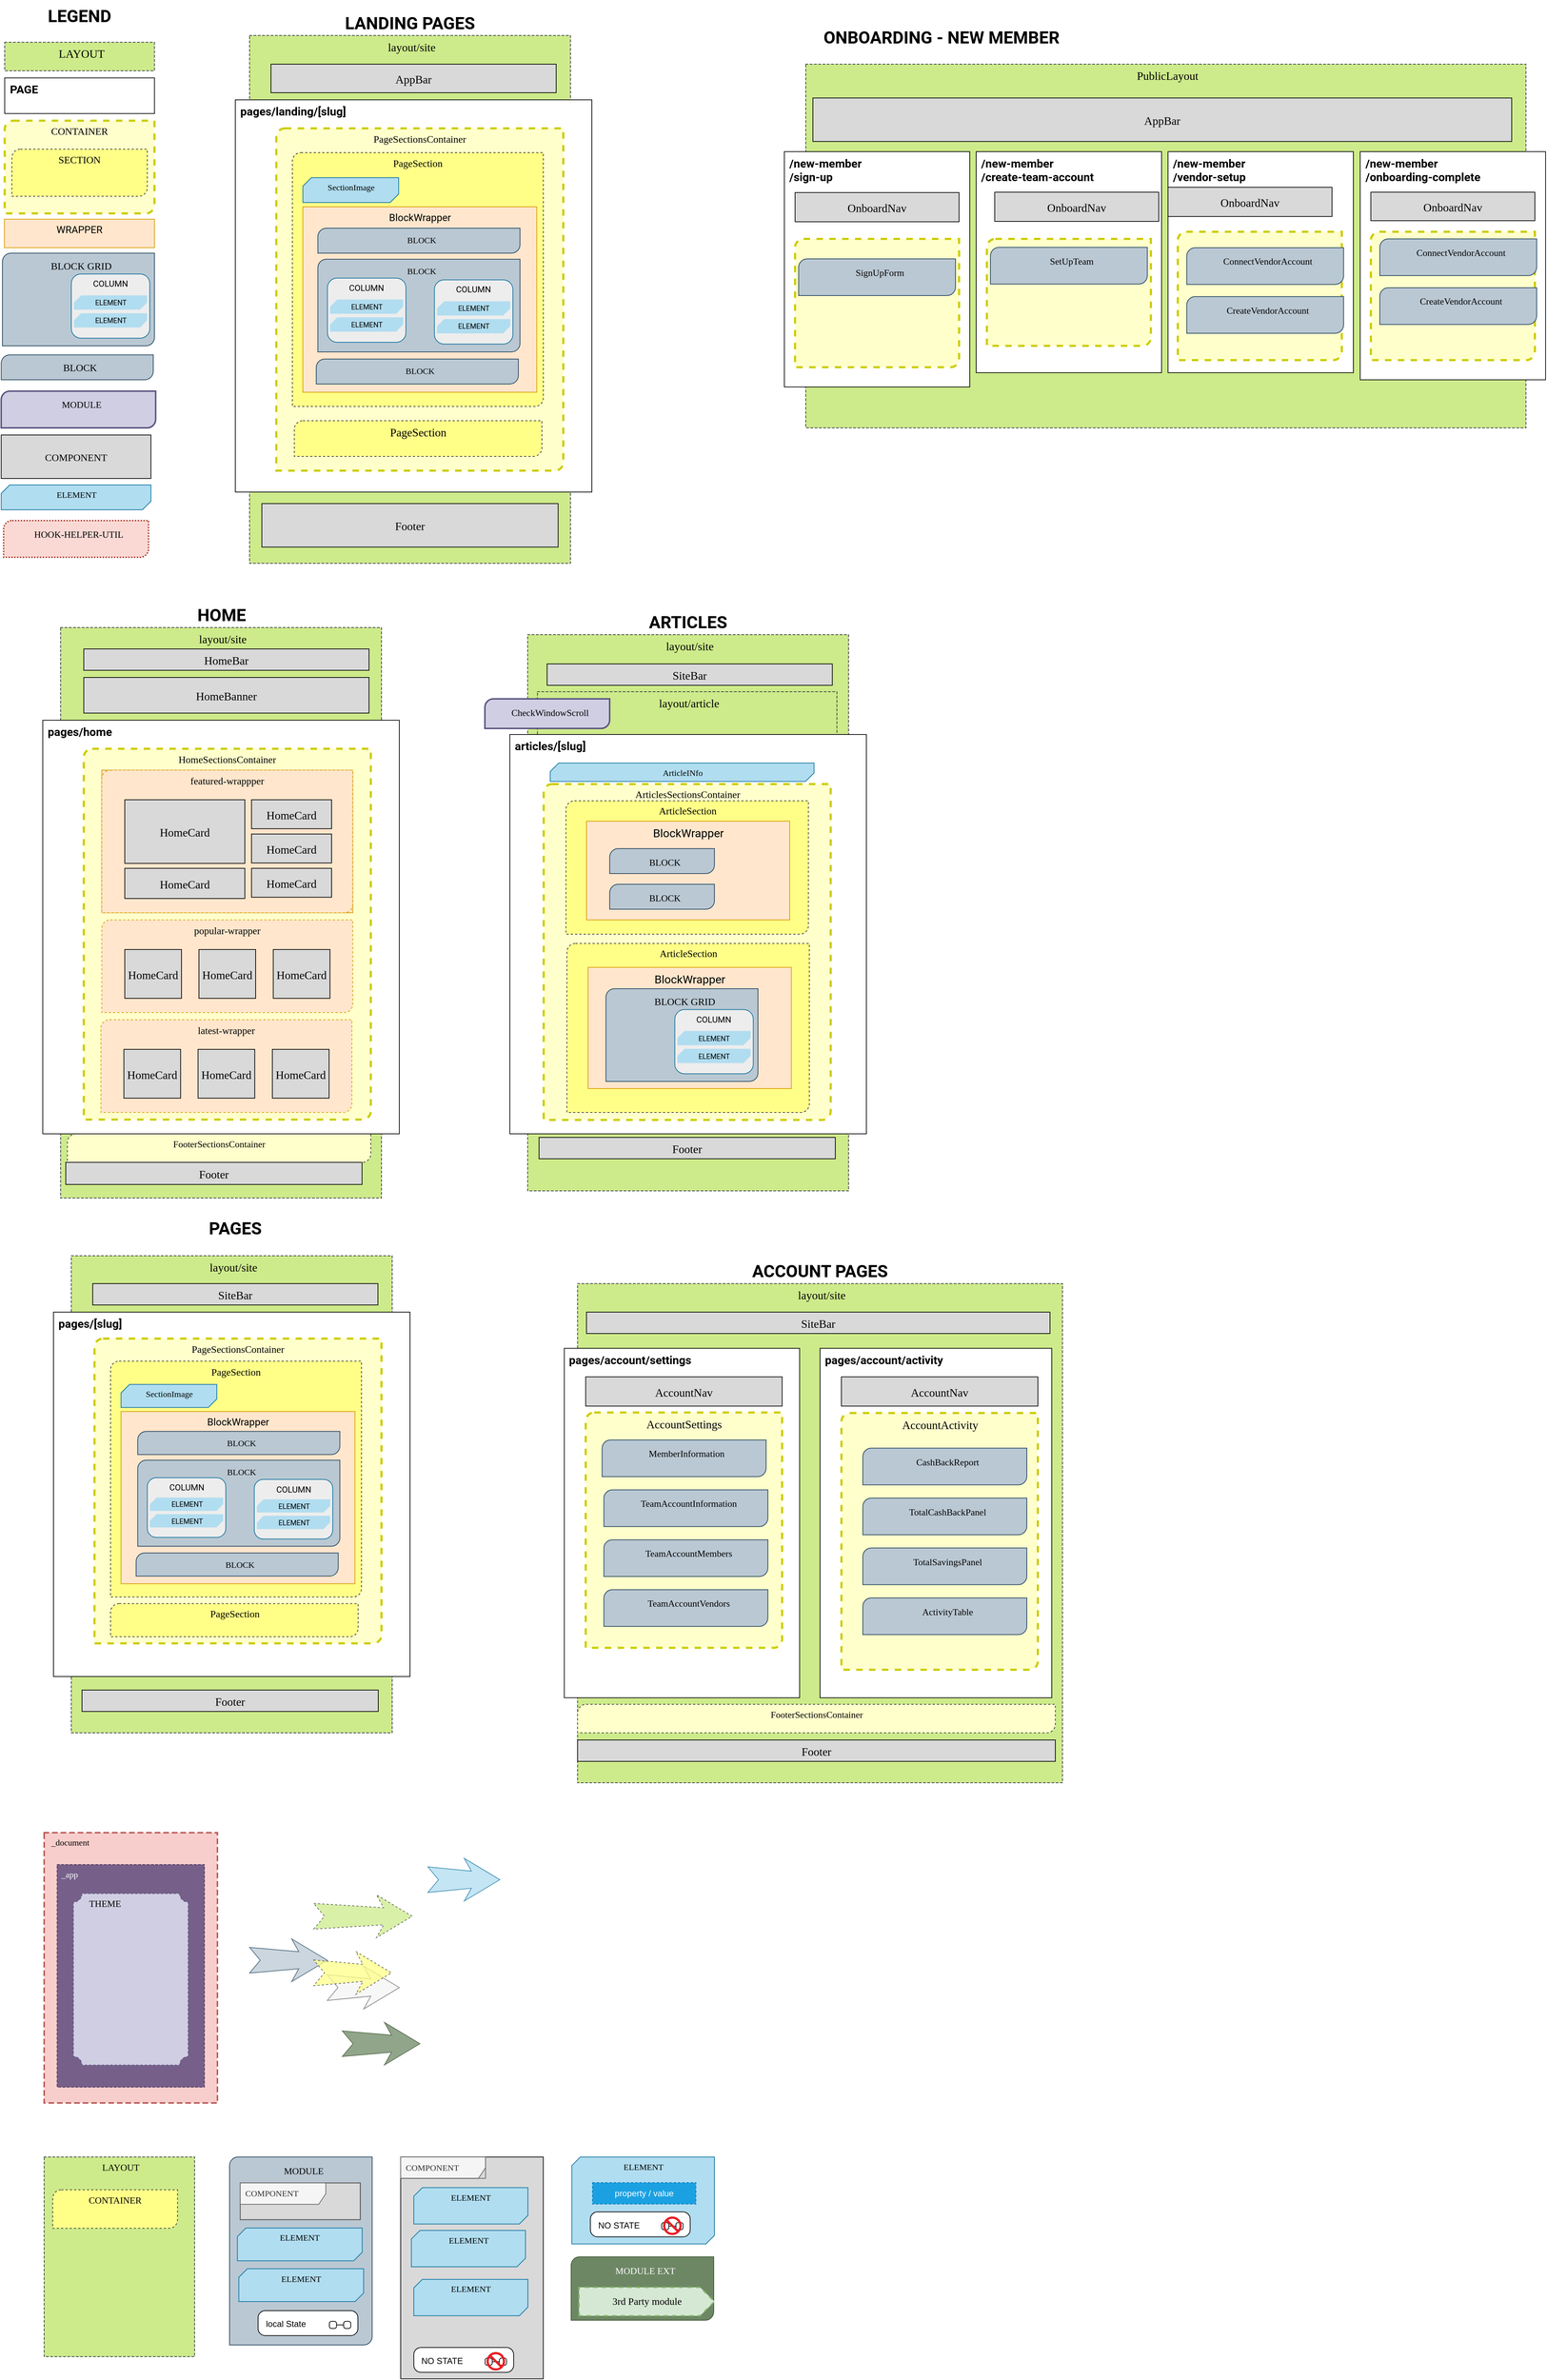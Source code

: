 <mxfile version="16.2.7" type="github">
  <diagram id="2l4fbEivpAAotf6BEisV" name="Page-15">
    <mxGraphModel dx="5024" dy="-676" grid="1" gridSize="10" guides="1" tooltips="1" connect="1" arrows="1" fold="1" page="1" pageScale="1" pageWidth="1100" pageHeight="850" math="0" shadow="0">
      <root>
        <mxCell id="sFut6FeqECjllhm6QVjB-0" />
        <mxCell id="sFut6FeqECjllhm6QVjB-1" parent="sFut6FeqECjllhm6QVjB-0" />
        <mxCell id="tfkPu7cL_q4CPY7hSsbs-67" value="&lt;font data-font-src=&quot;https://fonts.googleapis.com/css?family=Roboto+Mono&quot; style=&quot;font-size: 16px&quot;&gt;layout/site&lt;/font&gt;" style="shape=partialRectangle;html=1;top=1;align=center;dashed=1;strokeWidth=1;labelPosition=center;verticalLabelPosition=middle;verticalAlign=top;fillColor=#cdeb8b;strokeColor=#36393d;spacingLeft=4;fontFamily=Roboto Mono;fontSource=https://fonts.googleapis.com/css?family=Roboto+Mono;fontSize=16;" vertex="1" parent="sFut6FeqECjllhm6QVjB-1">
          <mxGeometry x="-2930" y="1759.73" width="450" height="740.27" as="geometry" />
        </mxCell>
        <mxCell id="tfkPu7cL_q4CPY7hSsbs-71" value="" style="group" vertex="1" connectable="0" parent="sFut6FeqECjllhm6QVjB-1">
          <mxGeometry x="-2950" y="1850" width="500" height="550" as="geometry" />
        </mxCell>
        <mxCell id="tfkPu7cL_q4CPY7hSsbs-72" value="pages/landing/[slug]" style="rounded=0;whiteSpace=wrap;html=1;fontFamily=Roboto;fontSource=https%3A%2F%2Ffonts.googleapis.com%2Fcss%3Ffamily%3DRoboto;fontSize=16;align=left;labelPosition=center;verticalLabelPosition=middle;verticalAlign=top;fontStyle=1;spacingLeft=5;" vertex="1" parent="tfkPu7cL_q4CPY7hSsbs-71">
          <mxGeometry width="500" height="550" as="geometry" />
        </mxCell>
        <mxCell id="tfkPu7cL_q4CPY7hSsbs-73" value="PageSectionsContainer" style="verticalLabelPosition=middle;verticalAlign=top;shape=mxgraph.basic.diag_round_rect;dx=6;rounded=1;glass=0;fontFamily=Roboto Mono;fontSource=https://fonts.googleapis.com/css?family=Roboto+Mono;fontSize=14;fillColor=#FFFFCC;strokeColor=#CCCC00;labelPosition=center;align=center;dashed=1;strokeWidth=3;" vertex="1" parent="tfkPu7cL_q4CPY7hSsbs-71">
          <mxGeometry x="57.5" y="40" width="402.5" height="480" as="geometry" />
        </mxCell>
        <mxCell id="tfkPu7cL_q4CPY7hSsbs-74" value="PageSection" style="verticalLabelPosition=middle;verticalAlign=top;html=1;shape=mxgraph.basic.diag_round_rect;dx=6;rounded=1;glass=0;fontFamily=Roboto Mono;fontSource=https://fonts.googleapis.com/css?family=Roboto+Mono;fontSize=16;fillColor=#ffff88;strokeColor=#36393d;labelPosition=center;align=center;dashed=1;" vertex="1" parent="tfkPu7cL_q4CPY7hSsbs-71">
          <mxGeometry x="82.75" y="450" width="347.25" height="50" as="geometry" />
        </mxCell>
        <mxCell id="tfkPu7cL_q4CPY7hSsbs-75" value="PageSection" style="verticalLabelPosition=middle;verticalAlign=top;shape=mxgraph.basic.diag_round_rect;dx=6;rounded=1;glass=0;fontFamily=Roboto Mono;fontSource=https://fonts.googleapis.com/css?family=Roboto+Mono;fontSize=14;fillColor=#ffff88;strokeColor=#36393d;labelPosition=center;align=center;dashed=1;" vertex="1" parent="tfkPu7cL_q4CPY7hSsbs-71">
          <mxGeometry x="80" y="74" width="352" height="356" as="geometry" />
        </mxCell>
        <mxCell id="tfkPu7cL_q4CPY7hSsbs-76" value="SectionImage" style="verticalLabelPosition=middle;verticalAlign=top;html=1;shape=mxgraph.basic.diag_snip_rect;dx=6;rounded=1;glass=0;fontFamily=Roboto Mono;fontSource=https%3A%2F%2Ffonts.googleapis.com%2Fcss%3Ffamily%3DRoboto%2BMono;fillColor=#b1ddf0;strokeColor=#10739e;labelPosition=center;align=center;" vertex="1" parent="tfkPu7cL_q4CPY7hSsbs-71">
          <mxGeometry x="94.75" y="109.1" width="134.321" height="34.9" as="geometry" />
        </mxCell>
        <mxCell id="tfkPu7cL_q4CPY7hSsbs-77" value="BlockWrapper" style="rounded=0;whiteSpace=wrap;html=1;pointerEvents=0;fontFamily=Roboto;fontSize=14;fillColor=#ffe6cc;strokeColor=#d79b00;fontSource=https://fonts.googleapis.com/css?family=Roboto;verticalAlign=top;" vertex="1" parent="tfkPu7cL_q4CPY7hSsbs-71">
          <mxGeometry x="94.75" y="150" width="328" height="260" as="geometry" />
        </mxCell>
        <mxCell id="tfkPu7cL_q4CPY7hSsbs-78" value="" style="group" vertex="1" connectable="0" parent="tfkPu7cL_q4CPY7hSsbs-71">
          <mxGeometry x="113.51" y="180.0" width="285.73" height="218.47" as="geometry" />
        </mxCell>
        <mxCell id="tfkPu7cL_q4CPY7hSsbs-79" value="BLOCK" style="verticalLabelPosition=middle;verticalAlign=top;shape=mxgraph.basic.diag_round_rect;dx=6;rounded=0;shadow=0;sketch=0;fontFamily=Roboto Mono;fontSize=12;align=center;points=[[0,0.25],[0,0.5],[0,0.75],[0.25,0],[0.5,0],[0.75,0],[1,0.25],[1,0.5],[1,0.75],[0.25,1],[0.5,1],[0.75,1]];snapToPoint=1;labelPosition=center;strokeColor=#23445d;spacingLeft=11;spacingRight=3;spacingBottom=3;spacingTop=3;fontSource=https%3A%2F%2Ffonts.googleapis.com%2Fcss%3Ffamily%3DRoboto%2BMono;fillColor=#bac8d3;" vertex="1" parent="tfkPu7cL_q4CPY7hSsbs-78">
          <mxGeometry x="2.27" width="283.46" height="35" as="geometry" />
        </mxCell>
        <mxCell id="tfkPu7cL_q4CPY7hSsbs-80" value="BLOCK" style="verticalLabelPosition=middle;verticalAlign=top;shape=mxgraph.basic.diag_round_rect;dx=6;rounded=0;shadow=0;sketch=0;fontFamily=Roboto Mono;fontSize=12;align=center;points=[[0,0.25],[0,0.5],[0,0.75],[0.25,0],[0.5,0],[0.75,0],[1,0.25],[1,0.5],[1,0.75],[0.25,1],[0.5,1],[0.75,1]];snapToPoint=1;labelPosition=center;strokeColor=#23445d;spacingLeft=11;spacingRight=3;spacingBottom=3;spacingTop=3;fontSource=https%3A%2F%2Ffonts.googleapis.com%2Fcss%3Ffamily%3DRoboto%2BMono;fillColor=#bac8d3;" vertex="1" parent="tfkPu7cL_q4CPY7hSsbs-78">
          <mxGeometry x="2.27" y="43.47" width="283.46" height="130" as="geometry" />
        </mxCell>
        <mxCell id="tfkPu7cL_q4CPY7hSsbs-81" value="" style="group" vertex="1" connectable="0" parent="tfkPu7cL_q4CPY7hSsbs-78">
          <mxGeometry x="15.73" y="69.97" width="110" height="90" as="geometry" />
        </mxCell>
        <mxCell id="tfkPu7cL_q4CPY7hSsbs-82" value="COLUMN" style="rounded=1;whiteSpace=wrap;html=1;pointerEvents=0;fontFamily=Roboto;fontSource=https%3A%2F%2Ffonts.googleapis.com%2Fcss%3Ffamily%3DRoboto;fontSize=12;fontColor=default;fillColor=#EDEDED;gradientColor=none;strokeWidth=1;verticalAlign=top;strokeColor=#10739E;" vertex="1" parent="tfkPu7cL_q4CPY7hSsbs-81">
          <mxGeometry width="110" height="90" as="geometry" />
        </mxCell>
        <mxCell id="tfkPu7cL_q4CPY7hSsbs-83" value="ELEMENT" style="verticalLabelPosition=middle;verticalAlign=middle;html=1;shape=mxgraph.basic.diag_snip_rect;dx=6;rounded=1;glass=0;fontFamily=Roboto;fontSource=https%3A%2F%2Ffonts.googleapis.com%2Fcss%3Ffamily%3DRoboto;fillColor=#b1ddf0;strokeColor=none;labelPosition=center;align=center;fontSize=10;" vertex="1" parent="tfkPu7cL_q4CPY7hSsbs-81">
          <mxGeometry x="3.67" y="30" width="102.66" height="20" as="geometry" />
        </mxCell>
        <mxCell id="tfkPu7cL_q4CPY7hSsbs-84" value="ELEMENT" style="verticalLabelPosition=middle;verticalAlign=middle;html=1;shape=mxgraph.basic.diag_snip_rect;dx=6;rounded=1;glass=0;fontFamily=Roboto;fontSource=https%3A%2F%2Ffonts.googleapis.com%2Fcss%3Ffamily%3DRoboto;fillColor=#b1ddf0;strokeColor=none;labelPosition=center;align=center;fontSize=10;" vertex="1" parent="tfkPu7cL_q4CPY7hSsbs-81">
          <mxGeometry x="3.67" y="55" width="102.66" height="20" as="geometry" />
        </mxCell>
        <mxCell id="tfkPu7cL_q4CPY7hSsbs-85" value="" style="group" vertex="1" connectable="0" parent="tfkPu7cL_q4CPY7hSsbs-78">
          <mxGeometry x="165.73" y="72.47" width="110" height="90" as="geometry" />
        </mxCell>
        <mxCell id="tfkPu7cL_q4CPY7hSsbs-86" value="COLUMN" style="rounded=1;whiteSpace=wrap;html=1;pointerEvents=0;fontFamily=Roboto;fontSource=https%3A%2F%2Ffonts.googleapis.com%2Fcss%3Ffamily%3DRoboto;fontSize=12;fontColor=default;fillColor=#EDEDED;gradientColor=none;strokeWidth=1;verticalAlign=top;strokeColor=#10739E;" vertex="1" parent="tfkPu7cL_q4CPY7hSsbs-85">
          <mxGeometry width="110" height="90" as="geometry" />
        </mxCell>
        <mxCell id="tfkPu7cL_q4CPY7hSsbs-87" value="ELEMENT" style="verticalLabelPosition=middle;verticalAlign=middle;html=1;shape=mxgraph.basic.diag_snip_rect;dx=6;rounded=1;glass=0;fontFamily=Roboto;fontSource=https%3A%2F%2Ffonts.googleapis.com%2Fcss%3Ffamily%3DRoboto;fillColor=#b1ddf0;strokeColor=none;labelPosition=center;align=center;fontSize=10;" vertex="1" parent="tfkPu7cL_q4CPY7hSsbs-85">
          <mxGeometry x="3.67" y="30" width="102.66" height="20" as="geometry" />
        </mxCell>
        <mxCell id="tfkPu7cL_q4CPY7hSsbs-88" value="ELEMENT" style="verticalLabelPosition=middle;verticalAlign=middle;html=1;shape=mxgraph.basic.diag_snip_rect;dx=6;rounded=1;glass=0;fontFamily=Roboto;fontSource=https%3A%2F%2Ffonts.googleapis.com%2Fcss%3Ffamily%3DRoboto;fillColor=#b1ddf0;strokeColor=none;labelPosition=center;align=center;fontSize=10;" vertex="1" parent="tfkPu7cL_q4CPY7hSsbs-85">
          <mxGeometry x="3.67" y="55" width="102.66" height="20" as="geometry" />
        </mxCell>
        <mxCell id="tfkPu7cL_q4CPY7hSsbs-89" value="BLOCK" style="verticalLabelPosition=middle;verticalAlign=top;shape=mxgraph.basic.diag_round_rect;dx=6;rounded=0;shadow=0;sketch=0;fontFamily=Roboto Mono;fontSize=12;align=center;points=[[0,0.25],[0,0.5],[0,0.75],[0.25,0],[0.5,0],[0.75,0],[1,0.25],[1,0.5],[1,0.75],[0.25,1],[0.5,1],[0.75,1]];snapToPoint=1;labelPosition=center;strokeColor=#23445d;spacingLeft=11;spacingRight=3;spacingBottom=3;spacingTop=3;fontSource=https%3A%2F%2Ffonts.googleapis.com%2Fcss%3Ffamily%3DRoboto%2BMono;fillColor=#bac8d3;" vertex="1" parent="tfkPu7cL_q4CPY7hSsbs-78">
          <mxGeometry y="183.47" width="283.46" height="35" as="geometry" />
        </mxCell>
        <mxCell id="tfkPu7cL_q4CPY7hSsbs-93" value="LANDING PAGES" style="text;strokeColor=none;fillColor=none;align=center;verticalAlign=middle;rounded=0;labelBackgroundColor=#FFFFFF;pointerEvents=0;fontFamily=Roboto;fontSource=https%3A%2F%2Ffonts.googleapis.com%2Fcss%3Ffamily%3DRoboto;fontSize=24;fontColor=default;fontStyle=1" vertex="1" parent="sFut6FeqECjllhm6QVjB-1">
          <mxGeometry x="-2930" y="1720" width="450" height="40" as="geometry" />
        </mxCell>
        <mxCell id="tfkPu7cL_q4CPY7hSsbs-69" value="AppBar" style="rounded=0;glass=0;fontFamily=Roboto Mono;fontSource=https%3A%2F%2Ffonts.googleapis.com%2Fcss%3Ffamily%3DRoboto%2BMono;align=center;verticalAlign=middle;fillColor=#D9D9D9;fontSize=16;" vertex="1" parent="sFut6FeqECjllhm6QVjB-1">
          <mxGeometry x="-2900" y="1800" width="400" height="40" as="geometry" />
        </mxCell>
        <mxCell id="tfkPu7cL_q4CPY7hSsbs-70" value="Footer" style="rounded=0;glass=0;fontFamily=Roboto Mono;fontSource=https%3A%2F%2Ffonts.googleapis.com%2Fcss%3Ffamily%3DRoboto%2BMono;align=center;verticalAlign=middle;fillColor=#D9D9D9;fontSize=16;" vertex="1" parent="sFut6FeqECjllhm6QVjB-1">
          <mxGeometry x="-2912.75" y="2416.18" width="415.5" height="61" as="geometry" />
        </mxCell>
        <mxCell id="tfkPu7cL_q4CPY7hSsbs-104" value="&lt;font data-font-src=&quot;https://fonts.googleapis.com/css?family=Roboto+Mono&quot; style=&quot;font-size: 16px&quot;&gt;LAYOUT&lt;/font&gt;" style="shape=partialRectangle;html=1;top=1;align=center;dashed=1;strokeWidth=1;labelPosition=center;verticalLabelPosition=middle;verticalAlign=top;fillColor=#cdeb8b;strokeColor=#36393d;spacingLeft=4;fontFamily=Roboto Mono;fontSource=https://fonts.googleapis.com/css?family=Roboto+Mono;fontSize=16;" vertex="1" parent="sFut6FeqECjllhm6QVjB-1">
          <mxGeometry x="-3273.38" y="1769.23" width="210" height="40" as="geometry" />
        </mxCell>
        <mxCell id="tfkPu7cL_q4CPY7hSsbs-105" value="COMPONENT" style="rounded=0;glass=0;fontFamily=Roboto Mono;fontSource=https%3A%2F%2Ffonts.googleapis.com%2Fcss%3Ffamily%3DRoboto%2BMono;align=center;verticalAlign=middle;fillColor=#D9D9D9;fontSize=14;" vertex="1" parent="sFut6FeqECjllhm6QVjB-1">
          <mxGeometry x="-3278.3" y="2320" width="210" height="61" as="geometry" />
        </mxCell>
        <mxCell id="tfkPu7cL_q4CPY7hSsbs-127" value="LEGEND" style="text;strokeColor=none;fillColor=none;align=center;verticalAlign=middle;rounded=0;labelBackgroundColor=#FFFFFF;pointerEvents=0;fontFamily=Roboto;fontSource=https%3A%2F%2Ffonts.googleapis.com%2Fcss%3Ffamily%3DRoboto;fontSize=24;fontColor=default;fontStyle=1" vertex="1" parent="sFut6FeqECjllhm6QVjB-1">
          <mxGeometry x="-3273.38" y="1710" width="210" height="40" as="geometry" />
        </mxCell>
        <mxCell id="tfkPu7cL_q4CPY7hSsbs-109" value="PAGE" style="rounded=0;whiteSpace=wrap;html=1;fontFamily=Roboto;fontSource=https%3A%2F%2Ffonts.googleapis.com%2Fcss%3Ffamily%3DRoboto;fontSize=16;align=left;labelPosition=center;verticalLabelPosition=middle;verticalAlign=top;fontStyle=1;spacingLeft=5;" vertex="1" parent="sFut6FeqECjllhm6QVjB-1">
          <mxGeometry x="-3273.38" y="1819.23" width="210" height="50" as="geometry" />
        </mxCell>
        <mxCell id="tfkPu7cL_q4CPY7hSsbs-110" value="CONTAINER" style="verticalLabelPosition=middle;verticalAlign=top;shape=mxgraph.basic.diag_round_rect;dx=6;rounded=1;glass=0;fontFamily=Roboto Mono;fontSource=https://fonts.googleapis.com/css?family=Roboto+Mono;fontSize=14;fillColor=#FFFFCC;strokeColor=#CCCC00;labelPosition=center;align=center;dashed=1;strokeWidth=3;" vertex="1" parent="sFut6FeqECjllhm6QVjB-1">
          <mxGeometry x="-3273.38" y="1879.23" width="210" height="130" as="geometry" />
        </mxCell>
        <mxCell id="tfkPu7cL_q4CPY7hSsbs-112" value="SECTION" style="verticalLabelPosition=middle;verticalAlign=top;shape=mxgraph.basic.diag_round_rect;dx=6;rounded=1;glass=0;fontFamily=Roboto Mono;fontSource=https://fonts.googleapis.com/css?family=Roboto+Mono;fontSize=14;fillColor=#ffff88;strokeColor=#36393d;labelPosition=center;align=center;dashed=1;" vertex="1" parent="sFut6FeqECjllhm6QVjB-1">
          <mxGeometry x="-3263.38" y="1919.23" width="190" height="66" as="geometry" />
        </mxCell>
        <mxCell id="tfkPu7cL_q4CPY7hSsbs-113" value="ELEMENT" style="verticalLabelPosition=middle;verticalAlign=top;html=1;shape=mxgraph.basic.diag_snip_rect;dx=6;rounded=1;glass=0;fontFamily=Roboto Mono;fontSource=https%3A%2F%2Ffonts.googleapis.com%2Fcss%3Ffamily%3DRoboto%2BMono;fillColor=#b1ddf0;strokeColor=#10739e;labelPosition=center;align=center;" vertex="1" parent="sFut6FeqECjllhm6QVjB-1">
          <mxGeometry x="-3278.3" y="2390" width="210" height="34.9" as="geometry" />
        </mxCell>
        <mxCell id="tfkPu7cL_q4CPY7hSsbs-114" value="WRAPPER" style="rounded=0;whiteSpace=wrap;html=1;pointerEvents=0;fontFamily=Roboto;fontSize=14;fillColor=#ffe6cc;strokeColor=#d79b00;fontSource=https://fonts.googleapis.com/css?family=Roboto;verticalAlign=top;" vertex="1" parent="sFut6FeqECjllhm6QVjB-1">
          <mxGeometry x="-3273.88" y="2017.37" width="210.5" height="40" as="geometry" />
        </mxCell>
        <mxCell id="tfkPu7cL_q4CPY7hSsbs-116" value="BLOCK" style="verticalLabelPosition=middle;verticalAlign=top;shape=mxgraph.basic.diag_round_rect;dx=6;rounded=0;shadow=0;sketch=0;fontFamily=Roboto Mono;fontSize=14;align=center;points=[[0,0.25],[0,0.5],[0,0.75],[0.25,0],[0.5,0],[0.75,0],[1,0.25],[1,0.5],[1,0.75],[0.25,1],[0.5,1],[0.75,1]];snapToPoint=1;labelPosition=center;strokeColor=#23445d;spacingLeft=11;spacingRight=3;spacingBottom=3;spacingTop=3;fontSource=https%3A%2F%2Ffonts.googleapis.com%2Fcss%3Ffamily%3DRoboto%2BMono;fillColor=#bac8d3;" vertex="1" parent="sFut6FeqECjllhm6QVjB-1">
          <mxGeometry x="-3278.3" y="2207.63" width="213.23" height="35" as="geometry" />
        </mxCell>
        <mxCell id="tfkPu7cL_q4CPY7hSsbs-130" value="&lt;font style=&quot;font-size: 13px&quot;&gt;HOOK-HELPER-UTIL&lt;/font&gt;" style="verticalLabelPosition=middle;verticalAlign=top;html=1;shape=mxgraph.basic.diag_round_rect;dx=6;rounded=0;shadow=0;sketch=0;fontFamily=Roboto Mono;fontSize=15;align=center;points=[[0,0.25],[0,0.5],[0,0.75],[0.25,0],[0.5,0],[0.75,0],[1,0.25],[1,0.5],[1,0.75],[0.25,1],[0.5,1],[0.75,1]];snapToPoint=1;labelPosition=center;strokeColor=#ae4132;whiteSpace=wrap;spacingLeft=11;spacingRight=3;spacingBottom=3;spacingTop=3;fontSource=https%3A%2F%2Ffonts.googleapis.com%2Fcss%3Ffamily%3DRoboto%2BMono;fillColor=#fad9d5;strokeWidth=2;dashed=1;dashPattern=1 1;" vertex="1" parent="sFut6FeqECjllhm6QVjB-1">
          <mxGeometry x="-3274.92" y="2440" width="203.23" height="51.53" as="geometry" />
        </mxCell>
        <mxCell id="tfkPu7cL_q4CPY7hSsbs-131" value="&lt;font style=&quot;font-size: 13px&quot;&gt;MODULE&lt;/font&gt;" style="verticalLabelPosition=middle;verticalAlign=top;html=1;shape=mxgraph.basic.diag_round_rect;dx=6;rounded=0;shadow=0;sketch=0;fontFamily=Roboto Mono;fontSize=15;align=center;points=[[0,0.25],[0,0.5],[0,0.75],[0.25,0],[0.5,0],[0.75,0],[1,0.25],[1,0.5],[1,0.75],[0.25,1],[0.5,1],[0.75,1]];snapToPoint=1;labelPosition=center;strokeColor=#56517e;whiteSpace=wrap;spacingLeft=11;spacingRight=3;spacingBottom=3;spacingTop=3;fontSource=https%3A%2F%2Ffonts.googleapis.com%2Fcss%3Ffamily%3DRoboto%2BMono;fillColor=#d0cee2;strokeWidth=2;" vertex="1" parent="sFut6FeqECjllhm6QVjB-1">
          <mxGeometry x="-3278.3" y="2258.47" width="216.61" height="51.53" as="geometry" />
        </mxCell>
        <mxCell id="tfkPu7cL_q4CPY7hSsbs-135" value="" style="group" vertex="1" connectable="0" parent="sFut6FeqECjllhm6QVjB-1">
          <mxGeometry x="-2180" y="1740" width="1067.5" height="570" as="geometry" />
        </mxCell>
        <mxCell id="vs7IeHukqz62ipAJ9pRf-76" value="&lt;font data-font-src=&quot;https://fonts.googleapis.com/css?family=Roboto+Mono&quot; style=&quot;font-size: 16px&quot;&gt;PublicLayout&lt;/font&gt;" style="shape=partialRectangle;html=1;top=1;align=center;dashed=1;strokeWidth=1;labelPosition=center;verticalLabelPosition=middle;verticalAlign=top;fillColor=#cdeb8b;strokeColor=#36393d;spacingLeft=4;fontFamily=Roboto Mono;fontSource=https://fonts.googleapis.com/css?family=Roboto+Mono;fontSize=16;" parent="tfkPu7cL_q4CPY7hSsbs-135" vertex="1">
          <mxGeometry x="30" y="60" width="1010" height="510" as="geometry" />
        </mxCell>
        <mxCell id="vs7IeHukqz62ipAJ9pRf-109" value="/new-member&lt;br&gt;/vendor-setup" style="rounded=0;whiteSpace=wrap;html=1;fontFamily=Roboto;fontSource=https%3A%2F%2Ffonts.googleapis.com%2Fcss%3Ffamily%3DRoboto;fontSize=16;align=left;labelPosition=center;verticalLabelPosition=middle;verticalAlign=top;fontStyle=1;spacingLeft=5;" parent="tfkPu7cL_q4CPY7hSsbs-135" vertex="1">
          <mxGeometry x="538" y="182.63" width="260" height="310" as="geometry" />
        </mxCell>
        <mxCell id="vs7IeHukqz62ipAJ9pRf-110" value="" style="verticalLabelPosition=middle;verticalAlign=top;html=1;shape=mxgraph.basic.diag_round_rect;dx=6;rounded=1;glass=0;fontFamily=Roboto Mono;fontSource=https://fonts.googleapis.com/css?family=Roboto+Mono;fontSize=16;fillColor=#FFFFCC;strokeColor=#CCCC00;labelPosition=center;align=center;dashed=1;strokeWidth=3;" parent="tfkPu7cL_q4CPY7hSsbs-135" vertex="1">
          <mxGeometry x="551.75" y="295" width="230" height="180" as="geometry" />
        </mxCell>
        <mxCell id="vs7IeHukqz62ipAJ9pRf-111" value="OnboardNav" style="rounded=0;glass=0;fontFamily=Roboto Mono;fontSource=https%3A%2F%2Ffonts.googleapis.com%2Fcss%3Ffamily%3DRoboto%2BMono;align=center;verticalAlign=middle;fillColor=#D9D9D9;fontSize=16;" parent="tfkPu7cL_q4CPY7hSsbs-135" vertex="1">
          <mxGeometry x="538" y="232.63" width="230" height="41" as="geometry" />
        </mxCell>
        <mxCell id="vs7IeHukqz62ipAJ9pRf-112" value="&lt;span style=&quot;font-size: 13px&quot;&gt;ConnectVendorAccount&lt;/span&gt;" style="verticalLabelPosition=middle;verticalAlign=top;html=1;shape=mxgraph.basic.diag_round_rect;dx=6;rounded=0;shadow=0;sketch=0;fontFamily=Roboto Mono;fontSize=15;align=center;points=[[0,0.25],[0,0.5],[0,0.75],[0.25,0],[0.5,0],[0.75,0],[1,0.25],[1,0.5],[1,0.75],[0.25,1],[0.5,1],[0.75,1]];snapToPoint=1;labelPosition=center;strokeColor=#23445d;whiteSpace=wrap;spacingLeft=11;spacingRight=3;spacingBottom=3;spacingTop=3;fontSource=https%3A%2F%2Ffonts.googleapis.com%2Fcss%3Ffamily%3DRoboto%2BMono;fillColor=#bac8d3;" parent="tfkPu7cL_q4CPY7hSsbs-135" vertex="1">
          <mxGeometry x="564.25" y="317.37" width="220" height="51.53" as="geometry" />
        </mxCell>
        <mxCell id="vs7IeHukqz62ipAJ9pRf-113" value="&lt;span style=&quot;font-size: 13px&quot;&gt;CreateVendorAccount&lt;/span&gt;" style="verticalLabelPosition=middle;verticalAlign=top;html=1;shape=mxgraph.basic.diag_round_rect;dx=6;rounded=0;shadow=0;sketch=0;fontFamily=Roboto Mono;fontSize=15;align=center;points=[[0,0.25],[0,0.5],[0,0.75],[0.25,0],[0.5,0],[0.75,0],[1,0.25],[1,0.5],[1,0.75],[0.25,1],[0.5,1],[0.75,1]];snapToPoint=1;labelPosition=center;strokeColor=#23445d;whiteSpace=wrap;spacingLeft=11;spacingRight=3;spacingBottom=3;spacingTop=3;fontSource=https%3A%2F%2Ffonts.googleapis.com%2Fcss%3Ffamily%3DRoboto%2BMono;fillColor=#bac8d3;" parent="tfkPu7cL_q4CPY7hSsbs-135" vertex="1">
          <mxGeometry x="564.25" y="385.84" width="220" height="51.53" as="geometry" />
        </mxCell>
        <mxCell id="vs7IeHukqz62ipAJ9pRf-114" value="/new-member&lt;br&gt;/onboarding-complete" style="rounded=0;whiteSpace=wrap;html=1;fontFamily=Roboto;fontSource=https%3A%2F%2Ffonts.googleapis.com%2Fcss%3Ffamily%3DRoboto;fontSize=16;align=left;labelPosition=center;verticalLabelPosition=middle;verticalAlign=top;fontStyle=1;spacingLeft=5;" parent="tfkPu7cL_q4CPY7hSsbs-135" vertex="1">
          <mxGeometry x="807.5" y="182.63" width="260" height="320" as="geometry" />
        </mxCell>
        <mxCell id="vs7IeHukqz62ipAJ9pRf-115" value="OnboardNav" style="rounded=0;glass=0;fontFamily=Roboto Mono;fontSource=https%3A%2F%2Ffonts.googleapis.com%2Fcss%3Ffamily%3DRoboto%2BMono;align=center;verticalAlign=middle;fillColor=#D9D9D9;fontSize=16;" parent="tfkPu7cL_q4CPY7hSsbs-135" vertex="1">
          <mxGeometry x="822.5" y="239.5" width="230" height="40" as="geometry" />
        </mxCell>
        <mxCell id="vs7IeHukqz62ipAJ9pRf-116" value="" style="verticalLabelPosition=middle;verticalAlign=top;html=1;shape=mxgraph.basic.diag_round_rect;dx=6;rounded=1;glass=0;fontFamily=Roboto Mono;fontSource=https://fonts.googleapis.com/css?family=Roboto+Mono;fontSize=16;fillColor=#FFFFCC;strokeColor=#CCCC00;labelPosition=center;align=center;dashed=1;strokeWidth=3;" parent="tfkPu7cL_q4CPY7hSsbs-135" vertex="1">
          <mxGeometry x="822.5" y="295" width="230" height="180" as="geometry" />
        </mxCell>
        <mxCell id="vs7IeHukqz62ipAJ9pRf-117" value="&lt;span style=&quot;font-size: 13px&quot;&gt;ConnectVendorAccount&lt;/span&gt;" style="verticalLabelPosition=middle;verticalAlign=top;html=1;shape=mxgraph.basic.diag_round_rect;dx=6;rounded=0;shadow=0;sketch=0;fontFamily=Roboto Mono;fontSize=15;align=center;points=[[0,0.25],[0,0.5],[0,0.75],[0.25,0],[0.5,0],[0.75,0],[1,0.25],[1,0.5],[1,0.75],[0.25,1],[0.5,1],[0.75,1]];snapToPoint=1;labelPosition=center;strokeColor=#23445d;whiteSpace=wrap;spacingLeft=11;spacingRight=3;spacingBottom=3;spacingTop=3;fontSource=https%3A%2F%2Ffonts.googleapis.com%2Fcss%3Ffamily%3DRoboto%2BMono;fillColor=#bac8d3;" parent="tfkPu7cL_q4CPY7hSsbs-135" vertex="1">
          <mxGeometry x="835" y="305" width="220" height="51.53" as="geometry" />
        </mxCell>
        <mxCell id="vs7IeHukqz62ipAJ9pRf-118" value="&lt;span style=&quot;font-size: 13px&quot;&gt;CreateVendorAccount&lt;/span&gt;" style="verticalLabelPosition=middle;verticalAlign=top;html=1;shape=mxgraph.basic.diag_round_rect;dx=6;rounded=0;shadow=0;sketch=0;fontFamily=Roboto Mono;fontSize=15;align=center;points=[[0,0.25],[0,0.5],[0,0.75],[0.25,0],[0.5,0],[0.75,0],[1,0.25],[1,0.5],[1,0.75],[0.25,1],[0.5,1],[0.75,1]];snapToPoint=1;labelPosition=center;strokeColor=#23445d;whiteSpace=wrap;spacingLeft=11;spacingRight=3;spacingBottom=3;spacingTop=3;fontSource=https%3A%2F%2Ffonts.googleapis.com%2Fcss%3Ffamily%3DRoboto%2BMono;fillColor=#bac8d3;" parent="tfkPu7cL_q4CPY7hSsbs-135" vertex="1">
          <mxGeometry x="835" y="373.47" width="220" height="51.53" as="geometry" />
        </mxCell>
        <mxCell id="vs7IeHukqz62ipAJ9pRf-104" value="/new-member&lt;br&gt;/create-team-account" style="rounded=0;whiteSpace=wrap;html=1;fontFamily=Roboto;fontSource=https%3A%2F%2Ffonts.googleapis.com%2Fcss%3Ffamily%3DRoboto;fontSize=16;align=left;labelPosition=center;verticalLabelPosition=middle;verticalAlign=top;fontStyle=1;spacingLeft=5;" parent="tfkPu7cL_q4CPY7hSsbs-135" vertex="1">
          <mxGeometry x="269" y="182.63" width="260" height="310" as="geometry" />
        </mxCell>
        <mxCell id="vs7IeHukqz62ipAJ9pRf-105" value="" style="verticalLabelPosition=middle;verticalAlign=top;html=1;shape=mxgraph.basic.diag_round_rect;dx=6;rounded=1;glass=0;fontFamily=Roboto Mono;fontSource=https://fonts.googleapis.com/css?family=Roboto+Mono;fontSize=16;fillColor=#FFFFCC;strokeColor=#CCCC00;labelPosition=center;align=center;dashed=1;strokeWidth=3;" parent="tfkPu7cL_q4CPY7hSsbs-135" vertex="1">
          <mxGeometry x="284" y="305" width="230" height="150" as="geometry" />
        </mxCell>
        <mxCell id="vs7IeHukqz62ipAJ9pRf-106" value="OnboardNav" style="rounded=0;glass=0;fontFamily=Roboto Mono;fontSource=https%3A%2F%2Ffonts.googleapis.com%2Fcss%3Ffamily%3DRoboto%2BMono;align=center;verticalAlign=middle;fillColor=#D9D9D9;fontSize=16;" parent="tfkPu7cL_q4CPY7hSsbs-135" vertex="1">
          <mxGeometry x="295" y="239.5" width="230" height="41" as="geometry" />
        </mxCell>
        <mxCell id="vs7IeHukqz62ipAJ9pRf-107" value="&lt;span style=&quot;font-size: 13px&quot;&gt;SetUpTeam&lt;/span&gt;" style="verticalLabelPosition=middle;verticalAlign=top;html=1;shape=mxgraph.basic.diag_round_rect;dx=6;rounded=0;shadow=0;sketch=0;fontFamily=Roboto Mono;fontSize=15;align=center;points=[[0,0.25],[0,0.5],[0,0.75],[0.25,0],[0.5,0],[0.75,0],[1,0.25],[1,0.5],[1,0.75],[0.25,1],[0.5,1],[0.75,1]];snapToPoint=1;labelPosition=center;strokeColor=#23445d;whiteSpace=wrap;spacingLeft=11;spacingRight=3;spacingBottom=3;spacingTop=3;fontSource=https%3A%2F%2Ffonts.googleapis.com%2Fcss%3Ffamily%3DRoboto%2BMono;fillColor=#bac8d3;" parent="tfkPu7cL_q4CPY7hSsbs-135" vertex="1">
          <mxGeometry x="289" y="316.86" width="220" height="51.53" as="geometry" />
        </mxCell>
        <mxCell id="vs7IeHukqz62ipAJ9pRf-78" value="AppBar" style="rounded=0;glass=0;fontFamily=Roboto Mono;fontSource=https%3A%2F%2Ffonts.googleapis.com%2Fcss%3Ffamily%3DRoboto%2BMono;align=center;verticalAlign=middle;fillColor=#D9D9D9;fontSize=16;" parent="tfkPu7cL_q4CPY7hSsbs-135" vertex="1">
          <mxGeometry x="40" y="107.37" width="980" height="61" as="geometry" />
        </mxCell>
        <mxCell id="vs7IeHukqz62ipAJ9pRf-80" value="/new-member&lt;br&gt;/sign-up" style="rounded=0;whiteSpace=wrap;html=1;fontFamily=Roboto;fontSource=https%3A%2F%2Ffonts.googleapis.com%2Fcss%3Ffamily%3DRoboto;fontSize=16;align=left;labelPosition=center;verticalLabelPosition=middle;verticalAlign=top;fontStyle=1;spacingLeft=5;" parent="tfkPu7cL_q4CPY7hSsbs-135" vertex="1">
          <mxGeometry y="182.63" width="260" height="330" as="geometry" />
        </mxCell>
        <mxCell id="vs7IeHukqz62ipAJ9pRf-81" value="" style="verticalLabelPosition=middle;verticalAlign=top;html=1;shape=mxgraph.basic.diag_round_rect;dx=6;rounded=1;glass=0;fontFamily=Roboto Mono;fontSource=https://fonts.googleapis.com/css?family=Roboto+Mono;fontSize=16;fillColor=#FFFFCC;strokeColor=#CCCC00;labelPosition=center;align=center;dashed=1;strokeWidth=3;" parent="tfkPu7cL_q4CPY7hSsbs-135" vertex="1">
          <mxGeometry x="15" y="305.0" width="230" height="180" as="geometry" />
        </mxCell>
        <mxCell id="vs7IeHukqz62ipAJ9pRf-82" value="OnboardNav" style="rounded=0;glass=0;fontFamily=Roboto Mono;fontSource=https%3A%2F%2Ffonts.googleapis.com%2Fcss%3Ffamily%3DRoboto%2BMono;align=center;verticalAlign=middle;fillColor=#D9D9D9;fontSize=16;" parent="tfkPu7cL_q4CPY7hSsbs-135" vertex="1">
          <mxGeometry x="15" y="240" width="230" height="41" as="geometry" />
        </mxCell>
        <mxCell id="vs7IeHukqz62ipAJ9pRf-84" value="&lt;span style=&quot;font-size: 13px&quot;&gt;SignUpForm&lt;/span&gt;" style="verticalLabelPosition=middle;verticalAlign=top;html=1;shape=mxgraph.basic.diag_round_rect;dx=6;rounded=0;shadow=0;sketch=0;fontFamily=Roboto Mono;fontSize=15;align=center;points=[[0,0.25],[0,0.5],[0,0.75],[0.25,0],[0.5,0],[0.75,0],[1,0.25],[1,0.5],[1,0.75],[0.25,1],[0.5,1],[0.75,1]];snapToPoint=1;labelPosition=center;strokeColor=#23445d;whiteSpace=wrap;spacingLeft=11;spacingRight=3;spacingBottom=3;spacingTop=3;fontSource=https%3A%2F%2Ffonts.googleapis.com%2Fcss%3Ffamily%3DRoboto%2BMono;fillColor=#bac8d3;" parent="tfkPu7cL_q4CPY7hSsbs-135" vertex="1">
          <mxGeometry x="20" y="333" width="220" height="51.53" as="geometry" />
        </mxCell>
        <mxCell id="tfkPu7cL_q4CPY7hSsbs-95" value="ONBOARDING - NEW MEMBER" style="text;strokeColor=none;fillColor=none;align=center;verticalAlign=middle;rounded=0;labelBackgroundColor=#FFFFFF;pointerEvents=0;fontFamily=Roboto;fontSource=https%3A%2F%2Ffonts.googleapis.com%2Fcss%3Ffamily%3DRoboto;fontSize=24;fontColor=default;fontStyle=1" vertex="1" parent="tfkPu7cL_q4CPY7hSsbs-135">
          <mxGeometry x="30.88" width="379.12" height="40" as="geometry" />
        </mxCell>
        <mxCell id="tfkPu7cL_q4CPY7hSsbs-30" value="&lt;font data-font-src=&quot;https://fonts.googleapis.com/css?family=Roboto+Mono&quot; style=&quot;font-size: 16px&quot;&gt;layout/site&lt;/font&gt;" style="shape=partialRectangle;html=1;top=1;align=center;dashed=1;strokeWidth=1;labelPosition=center;verticalLabelPosition=middle;verticalAlign=top;fillColor=#cdeb8b;strokeColor=#36393d;spacingLeft=4;fontFamily=Roboto Mono;fontSource=https://fonts.googleapis.com/css?family=Roboto+Mono;fontSize=16;" vertex="1" parent="sFut6FeqECjllhm6QVjB-1">
          <mxGeometry x="-3195" y="2590" width="450" height="800" as="geometry" />
        </mxCell>
        <mxCell id="tfkPu7cL_q4CPY7hSsbs-31" value="FooterSectionsContainer" style="verticalLabelPosition=middle;verticalAlign=top;html=1;shape=mxgraph.basic.diag_round_rect;dx=6;rounded=1;glass=0;fontFamily=Roboto Mono;fontSource=https://fonts.googleapis.com/css?family=Roboto+Mono;fontSize=13;fillColor=#FFFFCC;strokeColor=#36393d;labelPosition=center;align=center;dashed=1;" vertex="1" parent="sFut6FeqECjllhm6QVjB-1">
          <mxGeometry x="-3185.5" y="3300" width="425.5" height="40" as="geometry" />
        </mxCell>
        <mxCell id="tfkPu7cL_q4CPY7hSsbs-32" value="HomeBar" style="rounded=0;glass=0;fontFamily=Roboto Mono;fontSource=https%3A%2F%2Ffonts.googleapis.com%2Fcss%3Ffamily%3DRoboto%2BMono;align=center;verticalAlign=middle;fillColor=#D9D9D9;fontSize=16;" vertex="1" parent="sFut6FeqECjllhm6QVjB-1">
          <mxGeometry x="-3162.5" y="2620" width="400" height="30" as="geometry" />
        </mxCell>
        <mxCell id="tfkPu7cL_q4CPY7hSsbs-33" value="Footer" style="rounded=0;glass=0;fontFamily=Roboto Mono;fontSource=https%3A%2F%2Ffonts.googleapis.com%2Fcss%3Ffamily%3DRoboto%2BMono;align=center;verticalAlign=middle;fillColor=#D9D9D9;fontSize=16;" vertex="1" parent="sFut6FeqECjllhm6QVjB-1">
          <mxGeometry x="-3187.75" y="3340" width="415.5" height="31" as="geometry" />
        </mxCell>
        <mxCell id="tfkPu7cL_q4CPY7hSsbs-23" value="pages/home" style="rounded=0;whiteSpace=wrap;html=1;fontFamily=Roboto;fontSource=https%3A%2F%2Ffonts.googleapis.com%2Fcss%3Ffamily%3DRoboto;fontSize=16;align=left;labelPosition=center;verticalLabelPosition=middle;verticalAlign=top;fontStyle=1;spacingLeft=5;" vertex="1" parent="sFut6FeqECjllhm6QVjB-1">
          <mxGeometry x="-3220" y="2720" width="500" height="580" as="geometry" />
        </mxCell>
        <mxCell id="tfkPu7cL_q4CPY7hSsbs-24" value="HomeSectionsContainer" style="verticalLabelPosition=middle;verticalAlign=top;shape=mxgraph.basic.diag_round_rect;dx=6;rounded=1;glass=0;fontFamily=Roboto Mono;fontSource=https://fonts.googleapis.com/css?family=Roboto+Mono;fontSize=14;fillColor=#FFFFCC;strokeColor=#CCCC00;labelPosition=center;align=center;dashed=1;strokeWidth=3;" vertex="1" parent="sFut6FeqECjllhm6QVjB-1">
          <mxGeometry x="-3162.5" y="2760" width="402.5" height="520" as="geometry" />
        </mxCell>
        <mxCell id="tfkPu7cL_q4CPY7hSsbs-34" value="HomeBanner" style="rounded=0;glass=0;fontFamily=Roboto Mono;fontSource=https%3A%2F%2Ffonts.googleapis.com%2Fcss%3Ffamily%3DRoboto%2BMono;align=center;verticalAlign=middle;fillColor=#D9D9D9;fontSize=16;" vertex="1" parent="sFut6FeqECjllhm6QVjB-1">
          <mxGeometry x="-3162.5" y="2660" width="400" height="50" as="geometry" />
        </mxCell>
        <mxCell id="tfkPu7cL_q4CPY7hSsbs-46" value="" style="group;fillColor=#ffe6cc;strokeColor=#d79b00;" vertex="1" connectable="0" parent="sFut6FeqECjllhm6QVjB-1">
          <mxGeometry x="-3137.25" y="2790" width="352" height="200" as="geometry" />
        </mxCell>
        <mxCell id="tfkPu7cL_q4CPY7hSsbs-26" value="featured-wrappper" style="verticalLabelPosition=middle;verticalAlign=top;shape=mxgraph.basic.diag_round_rect;dx=6;rounded=1;glass=0;fontFamily=Roboto Mono;fontSource=https://fonts.googleapis.com/css?family=Roboto+Mono;fontSize=14;fillColor=#ffe6cc;strokeColor=#d79b00;labelPosition=center;align=center;dashed=1;" vertex="1" parent="tfkPu7cL_q4CPY7hSsbs-46">
          <mxGeometry width="352" height="200" as="geometry" />
        </mxCell>
        <mxCell id="tfkPu7cL_q4CPY7hSsbs-45" value="" style="group" vertex="1" connectable="0" parent="tfkPu7cL_q4CPY7hSsbs-46">
          <mxGeometry x="32.25" y="41.53" width="290" height="138.47" as="geometry" />
        </mxCell>
        <mxCell id="tfkPu7cL_q4CPY7hSsbs-40" value="HomeCard" style="rounded=0;glass=0;fontFamily=Roboto Mono;fontSource=https%3A%2F%2Ffonts.googleapis.com%2Fcss%3Ffamily%3DRoboto%2BMono;align=center;verticalAlign=middle;fillColor=#D9D9D9;fontSize=16;" vertex="1" parent="tfkPu7cL_q4CPY7hSsbs-45">
          <mxGeometry width="168.387" height="89.183" as="geometry" />
        </mxCell>
        <mxCell id="tfkPu7cL_q4CPY7hSsbs-41" value="HomeCard" style="rounded=0;glass=0;fontFamily=Roboto Mono;fontSource=https%3A%2F%2Ffonts.googleapis.com%2Fcss%3Ffamily%3DRoboto%2BMono;align=center;verticalAlign=middle;fillColor=#D9D9D9;fontSize=16;" vertex="1" parent="tfkPu7cL_q4CPY7hSsbs-45">
          <mxGeometry y="96.124" width="168.387" height="42.346" as="geometry" />
        </mxCell>
        <mxCell id="tfkPu7cL_q4CPY7hSsbs-42" value="HomeCard" style="rounded=0;glass=0;fontFamily=Roboto Mono;fontSource=https%3A%2F%2Ffonts.googleapis.com%2Fcss%3Ffamily%3DRoboto%2BMono;align=center;verticalAlign=middle;fillColor=#D9D9D9;fontSize=16;" vertex="1" parent="tfkPu7cL_q4CPY7hSsbs-45">
          <mxGeometry x="177.742" width="112.258" height="40.589" as="geometry" />
        </mxCell>
        <mxCell id="tfkPu7cL_q4CPY7hSsbs-43" value="HomeCard" style="rounded=0;glass=0;fontFamily=Roboto Mono;fontSource=https%3A%2F%2Ffonts.googleapis.com%2Fcss%3Ffamily%3DRoboto%2BMono;align=center;verticalAlign=middle;fillColor=#D9D9D9;fontSize=16;" vertex="1" parent="tfkPu7cL_q4CPY7hSsbs-45">
          <mxGeometry x="177.742" y="48.059" width="112.258" height="40.589" as="geometry" />
        </mxCell>
        <mxCell id="tfkPu7cL_q4CPY7hSsbs-44" value="HomeCard" style="rounded=0;glass=0;fontFamily=Roboto Mono;fontSource=https%3A%2F%2Ffonts.googleapis.com%2Fcss%3Ffamily%3DRoboto%2BMono;align=center;verticalAlign=middle;fillColor=#D9D9D9;fontSize=16;" vertex="1" parent="tfkPu7cL_q4CPY7hSsbs-45">
          <mxGeometry x="177.742" y="96.124" width="112.258" height="40.589" as="geometry" />
        </mxCell>
        <mxCell id="tfkPu7cL_q4CPY7hSsbs-58" value="" style="group" vertex="1" connectable="0" parent="sFut6FeqECjllhm6QVjB-1">
          <mxGeometry x="-3137.25" y="3000" width="352" height="130" as="geometry" />
        </mxCell>
        <mxCell id="tfkPu7cL_q4CPY7hSsbs-48" value="popular-wrapper" style="verticalLabelPosition=middle;verticalAlign=top;shape=mxgraph.basic.diag_round_rect;dx=6;rounded=1;glass=0;fontFamily=Roboto Mono;fontSource=https://fonts.googleapis.com/css?family=Roboto+Mono;fontSize=14;fillColor=#ffe6cc;strokeColor=#d79b00;labelPosition=center;align=center;dashed=1;" vertex="1" parent="tfkPu7cL_q4CPY7hSsbs-58">
          <mxGeometry width="352" height="130" as="geometry" />
        </mxCell>
        <mxCell id="tfkPu7cL_q4CPY7hSsbs-50" value="HomeCard" style="rounded=0;glass=0;fontFamily=Roboto Mono;fontSource=https%3A%2F%2Ffonts.googleapis.com%2Fcss%3Ffamily%3DRoboto%2BMono;align=center;verticalAlign=middle;fillColor=#D9D9D9;fontSize=16;" vertex="1" parent="tfkPu7cL_q4CPY7hSsbs-58">
          <mxGeometry x="32.25" y="41.53" width="79.51" height="68.47" as="geometry" />
        </mxCell>
        <mxCell id="tfkPu7cL_q4CPY7hSsbs-55" value="HomeCard" style="rounded=0;glass=0;fontFamily=Roboto Mono;fontSource=https%3A%2F%2Ffonts.googleapis.com%2Fcss%3Ffamily%3DRoboto%2BMono;align=center;verticalAlign=middle;fillColor=#D9D9D9;fontSize=16;" vertex="1" parent="tfkPu7cL_q4CPY7hSsbs-58">
          <mxGeometry x="136.24" y="41.53" width="79.51" height="68.47" as="geometry" />
        </mxCell>
        <mxCell id="tfkPu7cL_q4CPY7hSsbs-56" value="HomeCard" style="rounded=0;glass=0;fontFamily=Roboto Mono;fontSource=https%3A%2F%2Ffonts.googleapis.com%2Fcss%3Ffamily%3DRoboto%2BMono;align=center;verticalAlign=middle;fillColor=#D9D9D9;fontSize=16;" vertex="1" parent="tfkPu7cL_q4CPY7hSsbs-58">
          <mxGeometry x="240.49" y="41.53" width="79.51" height="68.47" as="geometry" />
        </mxCell>
        <mxCell id="tfkPu7cL_q4CPY7hSsbs-59" value="" style="group" vertex="1" connectable="0" parent="sFut6FeqECjllhm6QVjB-1">
          <mxGeometry x="-3138.5" y="3140" width="352" height="130" as="geometry" />
        </mxCell>
        <mxCell id="tfkPu7cL_q4CPY7hSsbs-60" value="latest-wrapper" style="verticalLabelPosition=middle;verticalAlign=top;shape=mxgraph.basic.diag_round_rect;dx=6;rounded=1;glass=0;fontFamily=Roboto Mono;fontSource=https://fonts.googleapis.com/css?family=Roboto+Mono;fontSize=14;fillColor=#ffe6cc;strokeColor=#d79b00;labelPosition=center;align=center;dashed=1;" vertex="1" parent="tfkPu7cL_q4CPY7hSsbs-59">
          <mxGeometry width="352" height="130" as="geometry" />
        </mxCell>
        <mxCell id="tfkPu7cL_q4CPY7hSsbs-61" value="HomeCard" style="rounded=0;glass=0;fontFamily=Roboto Mono;fontSource=https%3A%2F%2Ffonts.googleapis.com%2Fcss%3Ffamily%3DRoboto%2BMono;align=center;verticalAlign=middle;fillColor=#D9D9D9;fontSize=16;" vertex="1" parent="tfkPu7cL_q4CPY7hSsbs-59">
          <mxGeometry x="32.25" y="41.53" width="79.51" height="68.47" as="geometry" />
        </mxCell>
        <mxCell id="tfkPu7cL_q4CPY7hSsbs-62" value="HomeCard" style="rounded=0;glass=0;fontFamily=Roboto Mono;fontSource=https%3A%2F%2Ffonts.googleapis.com%2Fcss%3Ffamily%3DRoboto%2BMono;align=center;verticalAlign=middle;fillColor=#D9D9D9;fontSize=16;" vertex="1" parent="tfkPu7cL_q4CPY7hSsbs-59">
          <mxGeometry x="136.24" y="41.53" width="79.51" height="68.47" as="geometry" />
        </mxCell>
        <mxCell id="tfkPu7cL_q4CPY7hSsbs-63" value="HomeCard" style="rounded=0;glass=0;fontFamily=Roboto Mono;fontSource=https%3A%2F%2Ffonts.googleapis.com%2Fcss%3Ffamily%3DRoboto%2BMono;align=center;verticalAlign=middle;fillColor=#D9D9D9;fontSize=16;" vertex="1" parent="tfkPu7cL_q4CPY7hSsbs-59">
          <mxGeometry x="240.49" y="41.53" width="79.51" height="68.47" as="geometry" />
        </mxCell>
        <mxCell id="tfkPu7cL_q4CPY7hSsbs-91" value="HOME" style="text;strokeColor=none;fillColor=none;align=center;verticalAlign=middle;rounded=0;labelBackgroundColor=#FFFFFF;pointerEvents=0;fontFamily=Roboto;fontSource=https%3A%2F%2Ffonts.googleapis.com%2Fcss%3Ffamily%3DRoboto;fontSize=24;fontColor=default;fontStyle=1" vertex="1" parent="sFut6FeqECjllhm6QVjB-1">
          <mxGeometry x="-3193.09" y="2550" width="448.09" height="40" as="geometry" />
        </mxCell>
        <mxCell id="tfkPu7cL_q4CPY7hSsbs-90" value="ARTICLES" style="text;strokeColor=none;fillColor=none;align=center;verticalAlign=middle;rounded=0;labelBackgroundColor=#FFFFFF;pointerEvents=0;fontFamily=Roboto;fontSource=https%3A%2F%2Ffonts.googleapis.com%2Fcss%3Ffamily%3DRoboto;fontSize=24;fontColor=default;fontStyle=1" vertex="1" parent="sFut6FeqECjllhm6QVjB-1">
          <mxGeometry x="-2540" y="2560" width="450" height="40" as="geometry" />
        </mxCell>
        <mxCell id="vs7IeHukqz62ipAJ9pRf-119" value="&lt;font data-font-src=&quot;https://fonts.googleapis.com/css?family=Roboto+Mono&quot; style=&quot;font-size: 16px&quot;&gt;layout/site&lt;/font&gt;" style="shape=partialRectangle;html=1;top=1;align=center;dashed=1;strokeWidth=1;labelPosition=center;verticalLabelPosition=middle;verticalAlign=top;fillColor=#cdeb8b;strokeColor=#36393d;spacingLeft=4;fontFamily=Roboto Mono;fontSource=https://fonts.googleapis.com/css?family=Roboto+Mono;fontSize=16;" parent="sFut6FeqECjllhm6QVjB-1" vertex="1">
          <mxGeometry x="-2540" y="2600" width="450" height="780" as="geometry" />
        </mxCell>
        <mxCell id="vs7IeHukqz62ipAJ9pRf-135" value="&lt;font data-font-src=&quot;https://fonts.googleapis.com/css?family=Roboto+Mono&quot; style=&quot;font-size: 16px&quot;&gt;layout/article&lt;/font&gt;" style="shape=partialRectangle;html=1;top=1;align=center;dashed=1;strokeWidth=1;labelPosition=center;verticalLabelPosition=middle;verticalAlign=top;fillColor=#cdeb8b;strokeColor=#36393d;spacingLeft=4;fontFamily=Roboto Mono;fontSource=https://fonts.googleapis.com/css?family=Roboto+Mono;fontSize=16;" parent="sFut6FeqECjllhm6QVjB-1" vertex="1">
          <mxGeometry x="-2526.3" y="2680" width="420" height="512.5" as="geometry" />
        </mxCell>
        <mxCell id="vs7IeHukqz62ipAJ9pRf-120" value="articles/[slug]" style="rounded=0;whiteSpace=wrap;html=1;fontFamily=Roboto;fontSource=https%3A%2F%2Ffonts.googleapis.com%2Fcss%3Ffamily%3DRoboto;fontSize=16;align=left;labelPosition=center;verticalLabelPosition=middle;verticalAlign=top;fontStyle=1;spacingLeft=5;" parent="sFut6FeqECjllhm6QVjB-1" vertex="1">
          <mxGeometry x="-2565" y="2740" width="500" height="560" as="geometry" />
        </mxCell>
        <mxCell id="vs7IeHukqz62ipAJ9pRf-122" value="ArticlesSectionsContainer" style="verticalLabelPosition=middle;verticalAlign=top;html=1;shape=mxgraph.basic.diag_round_rect;dx=6;rounded=1;glass=0;fontFamily=Roboto Mono;fontSource=https://fonts.googleapis.com/css?family=Roboto+Mono;fontSize=14;fillColor=#FFFFCC;strokeColor=#CCCC00;labelPosition=center;align=center;dashed=1;strokeWidth=3;" parent="sFut6FeqECjllhm6QVjB-1" vertex="1">
          <mxGeometry x="-2517.55" y="2809.5" width="402.5" height="471" as="geometry" />
        </mxCell>
        <mxCell id="vs7IeHukqz62ipAJ9pRf-126" value="ArticleSection" style="verticalLabelPosition=middle;verticalAlign=top;html=1;shape=mxgraph.basic.diag_round_rect;dx=6;rounded=1;glass=0;fontFamily=Roboto Mono;fontSource=https://fonts.googleapis.com/css?family=Roboto+Mono;fontSize=14;fillColor=#ffff88;strokeColor=#36393d;labelPosition=center;align=center;dashed=1;" parent="sFut6FeqECjllhm6QVjB-1" vertex="1">
          <mxGeometry x="-2486.3" y="2833" width="340" height="187" as="geometry" />
        </mxCell>
        <mxCell id="vs7IeHukqz62ipAJ9pRf-140" value="BlockWrapper" style="rounded=0;whiteSpace=wrap;html=1;pointerEvents=0;fontFamily=Roboto;fontSize=16;fillColor=#ffe6cc;strokeColor=#d79b00;fontSource=https%3A%2F%2Ffonts.googleapis.com%2Fcss%3Ffamily%3DRoboto;verticalAlign=top;" parent="sFut6FeqECjllhm6QVjB-1" vertex="1">
          <mxGeometry x="-2457.5" y="2861.5" width="285" height="138.5" as="geometry" />
        </mxCell>
        <mxCell id="sFut6FeqECjllhm6QVjB-79" value="&lt;font style=&quot;font-size: 13px&quot;&gt;CheckWindowScroll&lt;/font&gt;" style="verticalLabelPosition=middle;verticalAlign=top;html=1;shape=mxgraph.basic.diag_round_rect;dx=6;rounded=0;shadow=0;sketch=0;fontFamily=Roboto Mono;fontSize=15;align=center;points=[[0,0.25],[0,0.5],[0,0.75],[0.25,0],[0.5,0],[0.75,0],[1,0.25],[1,0.5],[1,0.75],[0.25,1],[0.5,1],[0.75,1]];snapToPoint=1;labelPosition=center;strokeColor=#56517e;whiteSpace=wrap;spacingLeft=11;spacingRight=3;spacingBottom=3;spacingTop=3;fontSource=https%3A%2F%2Ffonts.googleapis.com%2Fcss%3Ffamily%3DRoboto%2BMono;fillColor=#d0cee2;strokeWidth=2;" parent="sFut6FeqECjllhm6QVjB-1" vertex="1">
          <mxGeometry x="-2600" y="2690" width="175" height="41.53" as="geometry" />
        </mxCell>
        <mxCell id="vs7IeHukqz62ipAJ9pRf-123" value="SiteBar" style="rounded=0;glass=0;fontFamily=Roboto Mono;fontSource=https%3A%2F%2Ffonts.googleapis.com%2Fcss%3Ffamily%3DRoboto%2BMono;align=center;verticalAlign=middle;fillColor=#D9D9D9;fontSize=16;" parent="sFut6FeqECjllhm6QVjB-1" vertex="1">
          <mxGeometry x="-2512.75" y="2641" width="400" height="30" as="geometry" />
        </mxCell>
        <mxCell id="vs7IeHukqz62ipAJ9pRf-124" value="Footer" style="rounded=0;glass=0;fontFamily=Roboto Mono;fontSource=https%3A%2F%2Ffonts.googleapis.com%2Fcss%3Ffamily%3DRoboto%2BMono;align=center;verticalAlign=middle;fillColor=#D9D9D9;fontSize=16;" parent="sFut6FeqECjllhm6QVjB-1" vertex="1">
          <mxGeometry x="-2524.05" y="3305" width="415.5" height="30" as="geometry" />
        </mxCell>
        <mxCell id="vs7IeHukqz62ipAJ9pRf-128" value="&lt;font style=&quot;font-size: 13px&quot;&gt;BLOCK&lt;/font&gt;" style="verticalLabelPosition=middle;verticalAlign=top;html=1;shape=mxgraph.basic.diag_round_rect;dx=6;rounded=0;shadow=0;sketch=0;fontFamily=Roboto Mono;fontSize=15;align=center;points=[[0,0.25],[0,0.5],[0,0.75],[0.25,0],[0.5,0],[0.75,0],[1,0.25],[1,0.5],[1,0.75],[0.25,1],[0.5,1],[0.75,1]];snapToPoint=1;labelPosition=center;strokeColor=#23445d;whiteSpace=wrap;spacingLeft=11;spacingRight=3;spacingBottom=3;spacingTop=3;fontSource=https%3A%2F%2Ffonts.googleapis.com%2Fcss%3Ffamily%3DRoboto%2BMono;fillColor=#bac8d3;" parent="sFut6FeqECjllhm6QVjB-1" vertex="1">
          <mxGeometry x="-2424.997" y="2900" width="146.914" height="35" as="geometry" />
        </mxCell>
        <mxCell id="vs7IeHukqz62ipAJ9pRf-129" value="&lt;font style=&quot;font-size: 13px&quot;&gt;BLOCK&lt;/font&gt;" style="verticalLabelPosition=middle;verticalAlign=top;html=1;shape=mxgraph.basic.diag_round_rect;dx=6;rounded=0;shadow=0;sketch=0;fontFamily=Roboto Mono;fontSize=15;align=center;points=[[0,0.25],[0,0.5],[0,0.75],[0.25,0],[0.5,0],[0.75,0],[1,0.25],[1,0.5],[1,0.75],[0.25,1],[0.5,1],[0.75,1]];snapToPoint=1;labelPosition=center;strokeColor=#23445d;whiteSpace=wrap;spacingLeft=11;spacingRight=3;spacingBottom=3;spacingTop=3;fontSource=https%3A%2F%2Ffonts.googleapis.com%2Fcss%3Ffamily%3DRoboto%2BMono;fillColor=#bac8d3;" parent="sFut6FeqECjllhm6QVjB-1" vertex="1">
          <mxGeometry x="-2424.997" y="2950" width="146.914" height="35" as="geometry" />
        </mxCell>
        <mxCell id="vs7IeHukqz62ipAJ9pRf-138" value="ArticleINfo" style="verticalLabelPosition=middle;verticalAlign=top;html=1;shape=mxgraph.basic.diag_snip_rect;dx=6;rounded=1;glass=0;fontFamily=Roboto Mono;fontSource=https://fonts.googleapis.com/css?family=Roboto+Mono;fillColor=#b1ddf0;strokeColor=#10739e;labelPosition=center;align=center;" parent="sFut6FeqECjllhm6QVjB-1" vertex="1">
          <mxGeometry x="-2508.38" y="2780" width="370" height="25.91" as="geometry" />
        </mxCell>
        <mxCell id="tfkPu7cL_q4CPY7hSsbs-138" value="" style="group" vertex="1" connectable="0" parent="sFut6FeqECjllhm6QVjB-1">
          <mxGeometry x="-3276.61" y="2065" width="213.23" height="130" as="geometry" />
        </mxCell>
        <mxCell id="tfkPu7cL_q4CPY7hSsbs-117" value="BLOCK GRID" style="verticalLabelPosition=middle;verticalAlign=top;shape=mxgraph.basic.diag_round_rect;dx=6;rounded=0;shadow=0;sketch=0;fontFamily=Roboto Mono;fontSize=14;align=center;points=[[0,0.25],[0,0.5],[0,0.75],[0.25,0],[0.5,0],[0.75,0],[1,0.25],[1,0.5],[1,0.75],[0.25,1],[0.5,1],[0.75,1]];snapToPoint=1;labelPosition=center;strokeColor=#23445d;spacingLeft=11;spacingRight=3;spacingBottom=3;spacingTop=3;fontSource=https%3A%2F%2Ffonts.googleapis.com%2Fcss%3Ffamily%3DRoboto%2BMono;fillColor=#bac8d3;" vertex="1" parent="tfkPu7cL_q4CPY7hSsbs-138">
          <mxGeometry width="213.23" height="130" as="geometry" />
        </mxCell>
        <mxCell id="tfkPu7cL_q4CPY7hSsbs-122" value="" style="group" vertex="1" connectable="0" parent="tfkPu7cL_q4CPY7hSsbs-138">
          <mxGeometry x="96.62" y="29.23" width="110" height="90" as="geometry" />
        </mxCell>
        <mxCell id="tfkPu7cL_q4CPY7hSsbs-123" value="COLUMN" style="rounded=1;whiteSpace=wrap;html=1;pointerEvents=0;fontFamily=Roboto;fontSource=https%3A%2F%2Ffonts.googleapis.com%2Fcss%3Ffamily%3DRoboto;fontSize=12;fontColor=default;fillColor=#EDEDED;gradientColor=none;strokeWidth=1;verticalAlign=top;strokeColor=#10739E;" vertex="1" parent="tfkPu7cL_q4CPY7hSsbs-122">
          <mxGeometry width="110" height="90" as="geometry" />
        </mxCell>
        <mxCell id="tfkPu7cL_q4CPY7hSsbs-124" value="ELEMENT" style="verticalLabelPosition=middle;verticalAlign=middle;html=1;shape=mxgraph.basic.diag_snip_rect;dx=6;rounded=1;glass=0;fontFamily=Roboto;fontSource=https%3A%2F%2Ffonts.googleapis.com%2Fcss%3Ffamily%3DRoboto;fillColor=#b1ddf0;strokeColor=none;labelPosition=center;align=center;fontSize=10;" vertex="1" parent="tfkPu7cL_q4CPY7hSsbs-122">
          <mxGeometry x="3.67" y="30" width="102.66" height="20" as="geometry" />
        </mxCell>
        <mxCell id="tfkPu7cL_q4CPY7hSsbs-125" value="ELEMENT" style="verticalLabelPosition=middle;verticalAlign=middle;html=1;shape=mxgraph.basic.diag_snip_rect;dx=6;rounded=1;glass=0;fontFamily=Roboto;fontSource=https%3A%2F%2Ffonts.googleapis.com%2Fcss%3Ffamily%3DRoboto;fillColor=#b1ddf0;strokeColor=none;labelPosition=center;align=center;fontSize=10;" vertex="1" parent="tfkPu7cL_q4CPY7hSsbs-122">
          <mxGeometry x="3.67" y="55" width="102.66" height="20" as="geometry" />
        </mxCell>
        <mxCell id="tfkPu7cL_q4CPY7hSsbs-145" value="ArticleSection" style="verticalLabelPosition=middle;verticalAlign=top;html=1;shape=mxgraph.basic.diag_round_rect;dx=6;rounded=1;glass=0;fontFamily=Roboto Mono;fontSource=https://fonts.googleapis.com/css?family=Roboto+Mono;fontSize=14;fillColor=#ffff88;strokeColor=#36393d;labelPosition=center;align=center;dashed=1;" vertex="1" parent="sFut6FeqECjllhm6QVjB-1">
          <mxGeometry x="-2485" y="3033" width="340" height="237" as="geometry" />
        </mxCell>
        <mxCell id="tfkPu7cL_q4CPY7hSsbs-146" value="BlockWrapper" style="rounded=0;whiteSpace=wrap;html=1;pointerEvents=0;fontFamily=Roboto;fontSize=16;fillColor=#ffe6cc;strokeColor=#d79b00;fontSource=https%3A%2F%2Ffonts.googleapis.com%2Fcss%3Ffamily%3DRoboto;verticalAlign=top;" vertex="1" parent="sFut6FeqECjllhm6QVjB-1">
          <mxGeometry x="-2455.25" y="3066.5" width="285" height="170" as="geometry" />
        </mxCell>
        <mxCell id="tfkPu7cL_q4CPY7hSsbs-139" value="" style="group" vertex="1" connectable="0" parent="sFut6FeqECjllhm6QVjB-1">
          <mxGeometry x="-2430.25" y="3096.5" width="213.23" height="130" as="geometry" />
        </mxCell>
        <mxCell id="tfkPu7cL_q4CPY7hSsbs-140" value="BLOCK GRID" style="verticalLabelPosition=middle;verticalAlign=top;shape=mxgraph.basic.diag_round_rect;dx=6;rounded=0;shadow=0;sketch=0;fontFamily=Roboto Mono;fontSize=14;align=center;points=[[0,0.25],[0,0.5],[0,0.75],[0.25,0],[0.5,0],[0.75,0],[1,0.25],[1,0.5],[1,0.75],[0.25,1],[0.5,1],[0.75,1]];snapToPoint=1;labelPosition=center;strokeColor=#23445d;spacingLeft=11;spacingRight=3;spacingBottom=3;spacingTop=3;fontSource=https%3A%2F%2Ffonts.googleapis.com%2Fcss%3Ffamily%3DRoboto%2BMono;fillColor=#bac8d3;" vertex="1" parent="tfkPu7cL_q4CPY7hSsbs-139">
          <mxGeometry width="213.23" height="130" as="geometry" />
        </mxCell>
        <mxCell id="tfkPu7cL_q4CPY7hSsbs-141" value="" style="group" vertex="1" connectable="0" parent="tfkPu7cL_q4CPY7hSsbs-139">
          <mxGeometry x="96.62" y="29.23" width="110" height="90" as="geometry" />
        </mxCell>
        <mxCell id="tfkPu7cL_q4CPY7hSsbs-142" value="COLUMN" style="rounded=1;whiteSpace=wrap;html=1;pointerEvents=0;fontFamily=Roboto;fontSource=https%3A%2F%2Ffonts.googleapis.com%2Fcss%3Ffamily%3DRoboto;fontSize=12;fontColor=default;fillColor=#EDEDED;gradientColor=none;strokeWidth=1;verticalAlign=top;strokeColor=#10739E;" vertex="1" parent="tfkPu7cL_q4CPY7hSsbs-141">
          <mxGeometry width="110" height="90" as="geometry" />
        </mxCell>
        <mxCell id="tfkPu7cL_q4CPY7hSsbs-143" value="ELEMENT" style="verticalLabelPosition=middle;verticalAlign=middle;html=1;shape=mxgraph.basic.diag_snip_rect;dx=6;rounded=1;glass=0;fontFamily=Roboto;fontSource=https%3A%2F%2Ffonts.googleapis.com%2Fcss%3Ffamily%3DRoboto;fillColor=#b1ddf0;strokeColor=none;labelPosition=center;align=center;fontSize=10;" vertex="1" parent="tfkPu7cL_q4CPY7hSsbs-141">
          <mxGeometry x="3.67" y="30" width="102.66" height="20" as="geometry" />
        </mxCell>
        <mxCell id="tfkPu7cL_q4CPY7hSsbs-144" value="ELEMENT" style="verticalLabelPosition=middle;verticalAlign=middle;html=1;shape=mxgraph.basic.diag_snip_rect;dx=6;rounded=1;glass=0;fontFamily=Roboto;fontSource=https%3A%2F%2Ffonts.googleapis.com%2Fcss%3Ffamily%3DRoboto;fillColor=#b1ddf0;strokeColor=none;labelPosition=center;align=center;fontSize=10;" vertex="1" parent="tfkPu7cL_q4CPY7hSsbs-141">
          <mxGeometry x="3.67" y="55" width="102.66" height="20" as="geometry" />
        </mxCell>
        <mxCell id="tfkPu7cL_q4CPY7hSsbs-92" value="PAGES" style="text;strokeColor=none;fillColor=none;align=center;verticalAlign=middle;rounded=0;labelBackgroundColor=#FFFFFF;pointerEvents=0;fontFamily=Roboto;fontSource=https%3A%2F%2Ffonts.googleapis.com%2Fcss%3Ffamily%3DRoboto;fontSize=24;fontColor=default;fontStyle=1" vertex="1" parent="sFut6FeqECjllhm6QVjB-1">
          <mxGeometry x="-3169.5" y="3410" width="439" height="40" as="geometry" />
        </mxCell>
        <mxCell id="sFut6FeqECjllhm6QVjB-82" value="&lt;font data-font-src=&quot;https://fonts.googleapis.com/css?family=Roboto+Mono&quot; style=&quot;font-size: 16px&quot;&gt;layout/site&lt;/font&gt;" style="shape=partialRectangle;html=1;top=1;align=center;dashed=1;strokeWidth=1;labelPosition=center;verticalLabelPosition=middle;verticalAlign=top;fillColor=#cdeb8b;strokeColor=#36393d;spacingLeft=4;fontFamily=Roboto Mono;fontSource=https://fonts.googleapis.com/css?family=Roboto+Mono;fontSize=16;" parent="sFut6FeqECjllhm6QVjB-1" vertex="1">
          <mxGeometry x="-3180" y="3471" width="450" height="669" as="geometry" />
        </mxCell>
        <mxCell id="sFut6FeqECjllhm6QVjB-9" value="SiteBar" style="rounded=0;glass=0;fontFamily=Roboto Mono;fontSource=https%3A%2F%2Ffonts.googleapis.com%2Fcss%3Ffamily%3DRoboto%2BMono;align=center;verticalAlign=middle;fillColor=#D9D9D9;fontSize=16;" parent="sFut6FeqECjllhm6QVjB-1" vertex="1">
          <mxGeometry x="-3150.0" y="3510" width="400" height="30" as="geometry" />
        </mxCell>
        <mxCell id="vs7IeHukqz62ipAJ9pRf-6" value="Footer" style="rounded=0;glass=0;fontFamily=Roboto Mono;fontSource=https%3A%2F%2Ffonts.googleapis.com%2Fcss%3Ffamily%3DRoboto%2BMono;align=center;verticalAlign=middle;fillColor=#D9D9D9;fontSize=16;" parent="sFut6FeqECjllhm6QVjB-1" vertex="1">
          <mxGeometry x="-3165" y="4080" width="415.5" height="30" as="geometry" />
        </mxCell>
        <mxCell id="tfkPu7cL_q4CPY7hSsbs-15" value="" style="group" vertex="1" connectable="0" parent="sFut6FeqECjllhm6QVjB-1">
          <mxGeometry x="-3205" y="3550" width="500" height="511" as="geometry" />
        </mxCell>
        <mxCell id="vs7IeHukqz62ipAJ9pRf-16" value="pages/[slug]" style="rounded=0;whiteSpace=wrap;html=1;fontFamily=Roboto;fontSource=https%3A%2F%2Ffonts.googleapis.com%2Fcss%3Ffamily%3DRoboto;fontSize=16;align=left;labelPosition=center;verticalLabelPosition=middle;verticalAlign=top;fontStyle=1;spacingLeft=5;" parent="tfkPu7cL_q4CPY7hSsbs-15" vertex="1">
          <mxGeometry width="500" height="511" as="geometry" />
        </mxCell>
        <mxCell id="sFut6FeqECjllhm6QVjB-77" value="PageSectionsContainer" style="verticalLabelPosition=middle;verticalAlign=top;shape=mxgraph.basic.diag_round_rect;dx=6;rounded=1;glass=0;fontFamily=Roboto Mono;fontSource=https://fonts.googleapis.com/css?family=Roboto+Mono;fontSize=14;fillColor=#FFFFCC;strokeColor=#CCCC00;labelPosition=center;align=center;dashed=1;strokeWidth=3;" parent="tfkPu7cL_q4CPY7hSsbs-15" vertex="1">
          <mxGeometry x="57.5" y="37.164" width="402.5" height="427.382" as="geometry" />
        </mxCell>
        <mxCell id="vs7IeHukqz62ipAJ9pRf-12" value="PageSection" style="verticalLabelPosition=middle;verticalAlign=top;html=1;shape=mxgraph.basic.diag_round_rect;dx=6;rounded=1;glass=0;fontFamily=Roboto Mono;fontSource=https://fonts.googleapis.com/css?family=Roboto+Mono;fontSize=14;fillColor=#ffff88;strokeColor=#36393d;labelPosition=center;align=center;dashed=1;" parent="tfkPu7cL_q4CPY7hSsbs-15" vertex="1">
          <mxGeometry x="80" y="408.8" width="347.25" height="46.455" as="geometry" />
        </mxCell>
        <mxCell id="vs7IeHukqz62ipAJ9pRf-7" value="PageSection" style="verticalLabelPosition=middle;verticalAlign=top;shape=mxgraph.basic.diag_round_rect;dx=6;rounded=1;glass=0;fontFamily=Roboto Mono;fontSource=https://fonts.googleapis.com/css?family=Roboto+Mono;fontSize=14;fillColor=#ffff88;strokeColor=#36393d;labelPosition=center;align=center;dashed=1;" parent="tfkPu7cL_q4CPY7hSsbs-15" vertex="1">
          <mxGeometry x="80" y="68.753" width="352" height="330.756" as="geometry" />
        </mxCell>
        <mxCell id="sFut6FeqECjllhm6QVjB-124" value="SectionImage" style="verticalLabelPosition=middle;verticalAlign=top;html=1;shape=mxgraph.basic.diag_snip_rect;dx=6;rounded=1;glass=0;fontFamily=Roboto Mono;fontSource=https%3A%2F%2Ffonts.googleapis.com%2Fcss%3Ffamily%3DRoboto%2BMono;fillColor=#b1ddf0;strokeColor=#10739e;labelPosition=center;align=center;" parent="tfkPu7cL_q4CPY7hSsbs-15" vertex="1">
          <mxGeometry x="94.75" y="101.364" width="134.321" height="32.425" as="geometry" />
        </mxCell>
        <mxCell id="vs7IeHukqz62ipAJ9pRf-154" value="BlockWrapper" style="rounded=0;whiteSpace=wrap;html=1;pointerEvents=0;fontFamily=Roboto;fontSize=14;fillColor=#ffe6cc;strokeColor=#d79b00;fontSource=https://fonts.googleapis.com/css?family=Roboto;verticalAlign=top;" parent="tfkPu7cL_q4CPY7hSsbs-15" vertex="1">
          <mxGeometry x="94.75" y="139.364" width="328" height="241.564" as="geometry" />
        </mxCell>
        <mxCell id="tfkPu7cL_q4CPY7hSsbs-16" value="" style="group" vertex="1" connectable="0" parent="tfkPu7cL_q4CPY7hSsbs-15">
          <mxGeometry x="115.89" y="167.236" width="285.73" height="202.978" as="geometry" />
        </mxCell>
        <mxCell id="sFut6FeqECjllhm6QVjB-78" value="BLOCK" style="verticalLabelPosition=middle;verticalAlign=top;shape=mxgraph.basic.diag_round_rect;dx=6;rounded=0;shadow=0;sketch=0;fontFamily=Roboto Mono;fontSize=12;align=center;points=[[0,0.25],[0,0.5],[0,0.75],[0.25,0],[0.5,0],[0.75,0],[1,0.25],[1,0.5],[1,0.75],[0.25,1],[0.5,1],[0.75,1]];snapToPoint=1;labelPosition=center;strokeColor=#23445d;spacingLeft=11;spacingRight=3;spacingBottom=3;spacingTop=3;fontSource=https%3A%2F%2Ffonts.googleapis.com%2Fcss%3Ffamily%3DRoboto%2BMono;fillColor=#bac8d3;" parent="tfkPu7cL_q4CPY7hSsbs-16" vertex="1">
          <mxGeometry x="2.27" width="283.46" height="32.518" as="geometry" />
        </mxCell>
        <mxCell id="vs7IeHukqz62ipAJ9pRf-9" value="BLOCK" style="verticalLabelPosition=middle;verticalAlign=top;shape=mxgraph.basic.diag_round_rect;dx=6;rounded=0;shadow=0;sketch=0;fontFamily=Roboto Mono;fontSize=12;align=center;points=[[0,0.25],[0,0.5],[0,0.75],[0.25,0],[0.5,0],[0.75,0],[1,0.25],[1,0.5],[1,0.75],[0.25,1],[0.5,1],[0.75,1]];snapToPoint=1;labelPosition=center;strokeColor=#23445d;spacingLeft=11;spacingRight=3;spacingBottom=3;spacingTop=3;fontSource=https%3A%2F%2Ffonts.googleapis.com%2Fcss%3Ffamily%3DRoboto%2BMono;fillColor=#bac8d3;" parent="tfkPu7cL_q4CPY7hSsbs-16" vertex="1">
          <mxGeometry x="2.27" y="40.388" width="283.46" height="120.782" as="geometry" />
        </mxCell>
        <mxCell id="tfkPu7cL_q4CPY7hSsbs-8" value="" style="group" vertex="1" connectable="0" parent="tfkPu7cL_q4CPY7hSsbs-16">
          <mxGeometry x="15.73" y="65.008" width="110" height="83.618" as="geometry" />
        </mxCell>
        <mxCell id="vs7IeHukqz62ipAJ9pRf-156" value="COLUMN" style="rounded=1;whiteSpace=wrap;html=1;pointerEvents=0;fontFamily=Roboto;fontSource=https%3A%2F%2Ffonts.googleapis.com%2Fcss%3Ffamily%3DRoboto;fontSize=12;fontColor=default;fillColor=#EDEDED;gradientColor=none;strokeWidth=1;verticalAlign=top;strokeColor=#10739E;" parent="tfkPu7cL_q4CPY7hSsbs-8" vertex="1">
          <mxGeometry width="110" height="83.618" as="geometry" />
        </mxCell>
        <mxCell id="vs7IeHukqz62ipAJ9pRf-157" value="ELEMENT" style="verticalLabelPosition=middle;verticalAlign=middle;html=1;shape=mxgraph.basic.diag_snip_rect;dx=6;rounded=1;glass=0;fontFamily=Roboto;fontSource=https%3A%2F%2Ffonts.googleapis.com%2Fcss%3Ffamily%3DRoboto;fillColor=#b1ddf0;strokeColor=none;labelPosition=center;align=center;fontSize=10;" parent="tfkPu7cL_q4CPY7hSsbs-8" vertex="1">
          <mxGeometry x="3.67" y="27.873" width="102.66" height="18.582" as="geometry" />
        </mxCell>
        <mxCell id="tfkPu7cL_q4CPY7hSsbs-2" value="ELEMENT" style="verticalLabelPosition=middle;verticalAlign=middle;html=1;shape=mxgraph.basic.diag_snip_rect;dx=6;rounded=1;glass=0;fontFamily=Roboto;fontSource=https%3A%2F%2Ffonts.googleapis.com%2Fcss%3Ffamily%3DRoboto;fillColor=#b1ddf0;strokeColor=none;labelPosition=center;align=center;fontSize=10;" vertex="1" parent="tfkPu7cL_q4CPY7hSsbs-8">
          <mxGeometry x="3.67" y="51.1" width="102.66" height="18.582" as="geometry" />
        </mxCell>
        <mxCell id="tfkPu7cL_q4CPY7hSsbs-9" value="" style="group" vertex="1" connectable="0" parent="tfkPu7cL_q4CPY7hSsbs-16">
          <mxGeometry x="165.73" y="67.331" width="110" height="83.618" as="geometry" />
        </mxCell>
        <mxCell id="tfkPu7cL_q4CPY7hSsbs-10" value="COLUMN" style="rounded=1;whiteSpace=wrap;html=1;pointerEvents=0;fontFamily=Roboto;fontSource=https%3A%2F%2Ffonts.googleapis.com%2Fcss%3Ffamily%3DRoboto;fontSize=12;fontColor=default;fillColor=#EDEDED;gradientColor=none;strokeWidth=1;verticalAlign=top;strokeColor=#10739E;" vertex="1" parent="tfkPu7cL_q4CPY7hSsbs-9">
          <mxGeometry width="110" height="83.618" as="geometry" />
        </mxCell>
        <mxCell id="tfkPu7cL_q4CPY7hSsbs-11" value="ELEMENT" style="verticalLabelPosition=middle;verticalAlign=middle;html=1;shape=mxgraph.basic.diag_snip_rect;dx=6;rounded=1;glass=0;fontFamily=Roboto;fontSource=https%3A%2F%2Ffonts.googleapis.com%2Fcss%3Ffamily%3DRoboto;fillColor=#b1ddf0;strokeColor=none;labelPosition=center;align=center;fontSize=10;" vertex="1" parent="tfkPu7cL_q4CPY7hSsbs-9">
          <mxGeometry x="3.67" y="27.873" width="102.66" height="18.582" as="geometry" />
        </mxCell>
        <mxCell id="tfkPu7cL_q4CPY7hSsbs-12" value="ELEMENT" style="verticalLabelPosition=middle;verticalAlign=middle;html=1;shape=mxgraph.basic.diag_snip_rect;dx=6;rounded=1;glass=0;fontFamily=Roboto;fontSource=https%3A%2F%2Ffonts.googleapis.com%2Fcss%3Ffamily%3DRoboto;fillColor=#b1ddf0;strokeColor=none;labelPosition=center;align=center;fontSize=10;" vertex="1" parent="tfkPu7cL_q4CPY7hSsbs-9">
          <mxGeometry x="3.67" y="51.1" width="102.66" height="18.582" as="geometry" />
        </mxCell>
        <mxCell id="tfkPu7cL_q4CPY7hSsbs-13" value="BLOCK" style="verticalLabelPosition=middle;verticalAlign=top;shape=mxgraph.basic.diag_round_rect;dx=6;rounded=0;shadow=0;sketch=0;fontFamily=Roboto Mono;fontSize=12;align=center;points=[[0,0.25],[0,0.5],[0,0.75],[0.25,0],[0.5,0],[0.75,0],[1,0.25],[1,0.5],[1,0.75],[0.25,1],[0.5,1],[0.75,1]];snapToPoint=1;labelPosition=center;strokeColor=#23445d;spacingLeft=11;spacingRight=3;spacingBottom=3;spacingTop=3;fontSource=https%3A%2F%2Ffonts.googleapis.com%2Fcss%3Ffamily%3DRoboto%2BMono;fillColor=#bac8d3;" vertex="1" parent="tfkPu7cL_q4CPY7hSsbs-16">
          <mxGeometry y="170.46" width="283.46" height="32.518" as="geometry" />
        </mxCell>
        <mxCell id="tfkPu7cL_q4CPY7hSsbs-150" value="" style="group" vertex="1" connectable="0" parent="sFut6FeqECjllhm6QVjB-1">
          <mxGeometry x="-3218.08" y="4280" width="940.0" height="765.79" as="geometry" />
        </mxCell>
        <mxCell id="sFut6FeqECjllhm6QVjB-55" value="" style="html=1;shadow=0;dashed=0;align=center;verticalAlign=middle;shape=mxgraph.arrows2.stylisedArrow;dy=0.6;dx=40;notch=15;feather=0.4;rounded=1;glass=0;fontFamily=Roboto Mono;fontSource=https%3A%2F%2Ffonts.googleapis.com%2Fcss%3Ffamily%3DRoboto%2BMono;fontSize=13;strokeWidth=1;fillColor=#bac8d3;strokeColor=#23445d;opacity=75;" parent="tfkPu7cL_q4CPY7hSsbs-150" vertex="1">
          <mxGeometry x="288.08" y="148.87" width="109" height="60" as="geometry" />
        </mxCell>
        <mxCell id="sFut6FeqECjllhm6QVjB-56" value="" style="html=1;shadow=0;dashed=0;align=center;verticalAlign=middle;shape=mxgraph.arrows2.stylisedArrow;dy=0.6;dx=40;notch=15;feather=0.4;rounded=1;glass=0;fontFamily=Roboto Mono;fontSource=https%3A%2F%2Ffonts.googleapis.com%2Fcss%3Ffamily%3DRoboto%2BMono;fontSize=13;strokeWidth=1;fillColor=#b1ddf0;strokeColor=#10739e;opacity=75;" parent="tfkPu7cL_q4CPY7hSsbs-150" vertex="1">
          <mxGeometry x="538.08" y="35.92" width="101" height="60" as="geometry" />
        </mxCell>
        <mxCell id="sFut6FeqECjllhm6QVjB-57" value="" style="html=1;shadow=0;dashed=0;align=center;verticalAlign=middle;shape=mxgraph.arrows2.stylisedArrow;dy=0.6;dx=40;notch=15;feather=0.4;rounded=1;glass=0;fontFamily=Roboto Mono;fontSource=https%3A%2F%2Ffonts.googleapis.com%2Fcss%3Ffamily%3DRoboto%2BMono;fontSize=13;strokeWidth=1;fillColor=#f5f5f5;strokeColor=#666666;fontColor=#333333;opacity=75;" parent="tfkPu7cL_q4CPY7hSsbs-150" vertex="1">
          <mxGeometry x="397.08" y="187.23" width="101" height="60" as="geometry" />
        </mxCell>
        <mxCell id="sFut6FeqECjllhm6QVjB-58" value="" style="html=1;shadow=0;dashed=0;align=center;verticalAlign=middle;shape=mxgraph.arrows2.stylisedArrow;dy=0.6;dx=40;notch=15;feather=0.4;rounded=1;glass=0;fontFamily=Roboto Mono;fontSource=https%3A%2F%2Ffonts.googleapis.com%2Fcss%3Ffamily%3DRoboto%2BMono;fontSize=13;strokeWidth=1;fillColor=#6d8764;strokeColor=#3A5431;fontColor=#ffffff;opacity=75;" parent="tfkPu7cL_q4CPY7hSsbs-150" vertex="1">
          <mxGeometry x="418.08" y="265.92" width="109" height="60" as="geometry" />
        </mxCell>
        <mxCell id="sFut6FeqECjllhm6QVjB-59" value="" style="html=1;shadow=0;dashed=1;align=center;verticalAlign=middle;shape=mxgraph.arrows2.stylisedArrow;dy=0.6;dx=40;notch=15;feather=0.4;rounded=1;glass=0;fontFamily=Roboto Mono;fontSource=https%3A%2F%2Ffonts.googleapis.com%2Fcss%3Ffamily%3DRoboto%2BMono;fontSize=13;strokeWidth=1;fillColor=#ffff88;strokeColor=#36393d;opacity=75;" parent="tfkPu7cL_q4CPY7hSsbs-150" vertex="1">
          <mxGeometry x="378.08" y="166.55" width="109" height="60" as="geometry" />
        </mxCell>
        <mxCell id="sFut6FeqECjllhm6QVjB-60" value="" style="html=1;shadow=0;dashed=1;align=center;verticalAlign=middle;shape=mxgraph.arrows2.stylisedArrow;dy=0.6;dx=40;notch=15;feather=0.4;rounded=1;glass=0;fontFamily=Roboto Mono;fontSource=https%3A%2F%2Ffonts.googleapis.com%2Fcss%3Ffamily%3DRoboto%2BMono;fontSize=13;strokeWidth=1;fillColor=#cdeb8b;strokeColor=#36393d;opacity=75;" parent="tfkPu7cL_q4CPY7hSsbs-150" vertex="1">
          <mxGeometry x="378.08" y="87.18" width="138" height="60" as="geometry" />
        </mxCell>
        <mxCell id="sFut6FeqECjllhm6QVjB-51" value="&lt;font face=&quot;Roboto Mono&quot; data-font-src=&quot;https://fonts.googleapis.com/css?family=Roboto+Mono&quot;&gt;_document&lt;/font&gt;" style="shape=partialRectangle;html=1;top=1;align=left;dashed=1;strokeWidth=2;labelPosition=center;verticalLabelPosition=middle;verticalAlign=top;spacingLeft=8;fillColor=#f8cecc;strokeColor=#b85450;" parent="tfkPu7cL_q4CPY7hSsbs-150" vertex="1">
          <mxGeometry x="4.547e-13" width="243" height="379" as="geometry" />
        </mxCell>
        <mxCell id="sFut6FeqECjllhm6QVjB-52" value="_app" style="shape=partialRectangle;html=1;top=1;align=left;dashed=1;strokeWidth=1;labelPosition=center;verticalLabelPosition=middle;verticalAlign=top;strokeColor=#432D57;fillColor=#76608a;spacingLeft=4;fontFamily=Roboto Mono;fontSource=https%3A%2F%2Ffonts.googleapis.com%2Fcss%3Ffamily%3DRoboto%2BMono;fontColor=#ffffff;" parent="tfkPu7cL_q4CPY7hSsbs-150" vertex="1">
          <mxGeometry x="18.25" y="44.79" width="206.5" height="312" as="geometry" />
        </mxCell>
        <mxCell id="sFut6FeqECjllhm6QVjB-53" value="THEME" style="verticalLabelPosition=middle;verticalAlign=top;html=1;shape=mxgraph.basic.plaque;dx=6;rounded=1;glass=0;dashed=1;fontFamily=Roboto Mono;fontSource=https%3A%2F%2Ffonts.googleapis.com%2Fcss%3Ffamily%3DRoboto%2BMono;fontSize=13;fillColor=#d0cee2;strokeColor=#56517e;labelPosition=center;align=left;spacingLeft=20;" parent="tfkPu7cL_q4CPY7hSsbs-150" vertex="1">
          <mxGeometry x="41.0" y="85.42" width="161" height="240.5" as="geometry" />
        </mxCell>
        <mxCell id="sFut6FeqECjllhm6QVjB-4" value="&lt;font data-font-src=&quot;https://fonts.googleapis.com/css?family=Roboto+Mono&quot; style=&quot;font-size: 13px;&quot;&gt;LAYOUT&lt;/font&gt;" style="shape=partialRectangle;html=1;top=1;align=center;dashed=1;strokeWidth=1;labelPosition=center;verticalLabelPosition=middle;verticalAlign=top;fillColor=#cdeb8b;strokeColor=#36393d;spacingLeft=4;fontFamily=Roboto Mono;fontSource=https%3A%2F%2Ffonts.googleapis.com%2Fcss%3Ffamily%3DRoboto%2BMono;fontSize=13;" parent="tfkPu7cL_q4CPY7hSsbs-150" vertex="1">
          <mxGeometry y="454.79" width="211" height="280" as="geometry" />
        </mxCell>
        <mxCell id="sFut6FeqECjllhm6QVjB-5" value="CONTAINER" style="verticalLabelPosition=middle;verticalAlign=top;html=1;shape=mxgraph.basic.diag_round_rect;dx=6;rounded=1;glass=0;fontFamily=Roboto Mono;fontSource=https%3A%2F%2Ffonts.googleapis.com%2Fcss%3Ffamily%3DRoboto%2BMono;fontSize=13;fillColor=#ffff88;strokeColor=#36393d;labelPosition=center;align=center;dashed=1;" parent="tfkPu7cL_q4CPY7hSsbs-150" vertex="1">
          <mxGeometry x="12.0" y="500.79" width="175" height="54" as="geometry" />
        </mxCell>
        <mxCell id="tfkPu7cL_q4CPY7hSsbs-149" value="" style="group" vertex="1" connectable="0" parent="tfkPu7cL_q4CPY7hSsbs-150">
          <mxGeometry x="260.0" y="454.79" width="680" height="311" as="geometry" />
        </mxCell>
        <mxCell id="sFut6FeqECjllhm6QVjB-24" value="" style="group" parent="tfkPu7cL_q4CPY7hSsbs-149" vertex="1" connectable="0">
          <mxGeometry y="1.99e-13" width="200" height="263.62" as="geometry" />
        </mxCell>
        <mxCell id="sFut6FeqECjllhm6QVjB-25" value="&lt;font style=&quot;font-size: 13px&quot;&gt;MODULE&lt;/font&gt;" style="verticalLabelPosition=middle;verticalAlign=top;html=1;shape=mxgraph.basic.diag_round_rect;dx=6;rounded=0;shadow=0;sketch=0;fontFamily=Roboto Mono;fontSize=15;align=center;points=[[0,0.25],[0,0.5],[0,0.75],[0.25,0],[0.5,0],[0.75,0],[1,0.25],[1,0.5],[1,0.75],[0.25,1],[0.5,1],[0.75,1]];snapToPoint=1;labelPosition=center;strokeColor=#23445d;whiteSpace=wrap;spacingLeft=11;spacingRight=3;spacingBottom=3;spacingTop=3;fontSource=https%3A%2F%2Ffonts.googleapis.com%2Fcss%3Ffamily%3DRoboto%2BMono;fillColor=#bac8d3;" parent="sFut6FeqECjllhm6QVjB-24" vertex="1">
          <mxGeometry width="200" height="263.62" as="geometry" />
        </mxCell>
        <mxCell id="sFut6FeqECjllhm6QVjB-26" value="ELEMENT" style="verticalLabelPosition=middle;verticalAlign=top;html=1;shape=mxgraph.basic.diag_snip_rect;dx=6;rounded=1;glass=0;fontFamily=Roboto Mono;fontSource=https%3A%2F%2Ffonts.googleapis.com%2Fcss%3Ffamily%3DRoboto%2BMono;fillColor=#b1ddf0;strokeColor=#10739e;labelPosition=center;align=center;" parent="sFut6FeqECjllhm6QVjB-24" vertex="1">
          <mxGeometry x="11" y="99.62" width="175" height="46" as="geometry" />
        </mxCell>
        <mxCell id="sFut6FeqECjllhm6QVjB-27" value="" style="group" parent="sFut6FeqECjllhm6QVjB-24" connectable="0" vertex="1">
          <mxGeometry x="15" y="36.36" width="175" height="51.51" as="geometry" />
        </mxCell>
        <mxCell id="sFut6FeqECjllhm6QVjB-28" value="" style="rounded=0;whiteSpace=wrap;html=1;glass=0;fontFamily=Roboto Mono;fontSource=https%3A%2F%2Ffonts.googleapis.com%2Fcss%3Ffamily%3DRoboto%2BMono;align=center;verticalAlign=top;fillColor=#D9D9D9;" parent="sFut6FeqECjllhm6QVjB-27" vertex="1">
          <mxGeometry width="168.378" height="51.51" as="geometry" />
        </mxCell>
        <mxCell id="sFut6FeqECjllhm6QVjB-29" value="&lt;font face=&quot;Roboto Mono&quot; data-font-src=&quot;https://fonts.googleapis.com/css?family=Roboto+Mono&quot;&gt;COMPONENT&lt;/font&gt;" style="shape=umlFrame;whiteSpace=wrap;html=1;width=120;height=30;boundedLbl=1;verticalAlign=middle;align=left;spacingLeft=5;fillColor=#f5f5f5;strokeColor=#666666;fontColor=#333333;" parent="sFut6FeqECjllhm6QVjB-27" vertex="1">
          <mxGeometry width="168.378" height="51.51" as="geometry" />
        </mxCell>
        <mxCell id="sFut6FeqECjllhm6QVjB-30" value="local State" style="shape=umlState;rounded=1;verticalAlign=top;spacingTop=5;umlStateSymbol=collapseState;absoluteArcSize=1;arcSize=10;strokeWidth=1;html=1;align=left;spacingLeft=9;" parent="sFut6FeqECjllhm6QVjB-24" vertex="1">
          <mxGeometry x="40" y="215.48" width="140" height="34.97" as="geometry" />
        </mxCell>
        <mxCell id="sFut6FeqECjllhm6QVjB-31" value="ELEMENT" style="verticalLabelPosition=middle;verticalAlign=top;html=1;shape=mxgraph.basic.diag_snip_rect;dx=6;rounded=1;glass=0;fontFamily=Roboto Mono;fontSource=https%3A%2F%2Ffonts.googleapis.com%2Fcss%3Ffamily%3DRoboto%2BMono;fillColor=#b1ddf0;strokeColor=#10739e;labelPosition=center;align=center;" parent="sFut6FeqECjllhm6QVjB-24" vertex="1">
          <mxGeometry x="13" y="156.72" width="175" height="46" as="geometry" />
        </mxCell>
        <mxCell id="sFut6FeqECjllhm6QVjB-32" value="" style="group" parent="tfkPu7cL_q4CPY7hSsbs-149" vertex="1" connectable="0">
          <mxGeometry x="240" width="200.0" height="311" as="geometry" />
        </mxCell>
        <mxCell id="sFut6FeqECjllhm6QVjB-33" value="" style="rounded=0;whiteSpace=wrap;html=1;glass=0;fontFamily=Roboto Mono;fontSource=https%3A%2F%2Ffonts.googleapis.com%2Fcss%3Ffamily%3DRoboto%2BMono;align=center;verticalAlign=top;fillColor=#D9D9D9;" parent="sFut6FeqECjllhm6QVjB-32" vertex="1">
          <mxGeometry width="200" height="311" as="geometry" />
        </mxCell>
        <mxCell id="sFut6FeqECjllhm6QVjB-34" value="&lt;font face=&quot;Roboto Mono&quot; data-font-src=&quot;https://fonts.googleapis.com/css?family=Roboto+Mono&quot;&gt;COMPONENT&lt;/font&gt;" style="shape=umlFrame;whiteSpace=wrap;html=1;width=120;height=30;boundedLbl=1;verticalAlign=middle;align=left;spacingLeft=5;fillColor=#f5f5f5;strokeColor=#666666;fontColor=#333333;" parent="sFut6FeqECjllhm6QVjB-32" vertex="1">
          <mxGeometry width="119" height="30" as="geometry" />
        </mxCell>
        <mxCell id="sFut6FeqECjllhm6QVjB-35" value="ELEMENT" style="verticalLabelPosition=middle;verticalAlign=top;html=1;shape=mxgraph.basic.diag_snip_rect;dx=6;rounded=1;glass=0;fontFamily=Roboto Mono;fontSource=https%3A%2F%2Ffonts.googleapis.com%2Fcss%3Ffamily%3DRoboto%2BMono;fillColor=#b1ddf0;strokeColor=#10739e;labelPosition=center;align=center;" parent="sFut6FeqECjllhm6QVjB-32" vertex="1">
          <mxGeometry x="18.41" y="43" width="160" height="51" as="geometry" />
        </mxCell>
        <mxCell id="sFut6FeqECjllhm6QVjB-36" value="ELEMENT" style="verticalLabelPosition=middle;verticalAlign=top;html=1;shape=mxgraph.basic.diag_snip_rect;dx=6;rounded=1;glass=0;fontFamily=Roboto Mono;fontSource=https%3A%2F%2Ffonts.googleapis.com%2Fcss%3Ffamily%3DRoboto%2BMono;fillColor=#b1ddf0;strokeColor=#10739e;labelPosition=center;align=center;" parent="sFut6FeqECjllhm6QVjB-32" vertex="1">
          <mxGeometry x="15" y="103" width="160" height="51" as="geometry" />
        </mxCell>
        <mxCell id="sFut6FeqECjllhm6QVjB-37" value="ELEMENT" style="verticalLabelPosition=middle;verticalAlign=top;html=1;shape=mxgraph.basic.diag_snip_rect;dx=6;rounded=1;glass=0;fontFamily=Roboto Mono;fontSource=https%3A%2F%2Ffonts.googleapis.com%2Fcss%3Ffamily%3DRoboto%2BMono;fillColor=#b1ddf0;strokeColor=#10739e;labelPosition=center;align=center;" parent="sFut6FeqECjllhm6QVjB-32" vertex="1">
          <mxGeometry x="18.4" y="171.58" width="160" height="51" as="geometry" />
        </mxCell>
        <mxCell id="sFut6FeqECjllhm6QVjB-38" value="" style="group" parent="sFut6FeqECjllhm6QVjB-32" connectable="0" vertex="1">
          <mxGeometry x="18.41" y="267.03" width="140" height="34.97" as="geometry" />
        </mxCell>
        <mxCell id="sFut6FeqECjllhm6QVjB-39" value="NO STATE" style="shape=umlState;rounded=1;verticalAlign=top;spacingTop=5;umlStateSymbol=collapseState;absoluteArcSize=1;arcSize=10;strokeWidth=1;html=1;align=left;spacingLeft=9;" parent="sFut6FeqECjllhm6QVjB-38" vertex="1">
          <mxGeometry width="140" height="34.97" as="geometry" />
        </mxCell>
        <mxCell id="sFut6FeqECjllhm6QVjB-40" value="" style="aspect=fixed;pointerEvents=1;shadow=0;dashed=0;html=1;strokeColor=none;labelPosition=center;verticalLabelPosition=bottom;verticalAlign=top;align=center;shape=mxgraph.mscae.enterprise.not_allowed;fillColor=#EA1C24;" parent="sFut6FeqECjllhm6QVjB-38" vertex="1">
          <mxGeometry x="102" y="6.48" width="26" height="26" as="geometry" />
        </mxCell>
        <mxCell id="sFut6FeqECjllhm6QVjB-41" value="" style="group" parent="tfkPu7cL_q4CPY7hSsbs-149" vertex="1" connectable="0">
          <mxGeometry x="480.0" y="1.137e-13" width="200" height="122" as="geometry" />
        </mxCell>
        <mxCell id="sFut6FeqECjllhm6QVjB-42" value="ELEMENT" style="verticalLabelPosition=middle;verticalAlign=top;html=1;shape=mxgraph.basic.diag_snip_rect;dx=6;rounded=1;glass=0;fontFamily=Roboto Mono;fontSource=https%3A%2F%2Ffonts.googleapis.com%2Fcss%3Ffamily%3DRoboto%2BMono;fillColor=#b1ddf0;strokeColor=#10739e;labelPosition=center;align=center;" parent="sFut6FeqECjllhm6QVjB-41" vertex="1">
          <mxGeometry width="200" height="122" as="geometry" />
        </mxCell>
        <mxCell id="sFut6FeqECjllhm6QVjB-43" value="property / value" style="fontStyle=0;dashed=1;align=center;html=1;fillColor=#1ba1e2;strokeColor=#006EAF;fontColor=#ffffff;" parent="sFut6FeqECjllhm6QVjB-41" vertex="1">
          <mxGeometry x="29" y="36" width="145" height="30" as="geometry" />
        </mxCell>
        <mxCell id="sFut6FeqECjllhm6QVjB-44" value="" style="group" parent="sFut6FeqECjllhm6QVjB-41" connectable="0" vertex="1">
          <mxGeometry x="26" y="77" width="140" height="34.97" as="geometry" />
        </mxCell>
        <mxCell id="sFut6FeqECjllhm6QVjB-45" value="NO STATE" style="shape=umlState;rounded=1;verticalAlign=top;spacingTop=5;umlStateSymbol=collapseState;absoluteArcSize=1;arcSize=10;strokeWidth=1;html=1;align=left;spacingLeft=9;" parent="sFut6FeqECjllhm6QVjB-44" vertex="1">
          <mxGeometry width="140" height="34.97" as="geometry" />
        </mxCell>
        <mxCell id="sFut6FeqECjllhm6QVjB-46" value="" style="aspect=fixed;pointerEvents=1;shadow=0;dashed=0;html=1;strokeColor=none;labelPosition=center;verticalLabelPosition=bottom;verticalAlign=top;align=center;shape=mxgraph.mscae.enterprise.not_allowed;fillColor=#EA1C24;" parent="sFut6FeqECjllhm6QVjB-44" vertex="1">
          <mxGeometry x="102" y="6.48" width="26" height="26" as="geometry" />
        </mxCell>
        <mxCell id="sFut6FeqECjllhm6QVjB-47" value="" style="group" parent="tfkPu7cL_q4CPY7hSsbs-149" vertex="1" connectable="0">
          <mxGeometry x="479" y="140.0" width="201" height="88.99" as="geometry" />
        </mxCell>
        <mxCell id="sFut6FeqECjllhm6QVjB-48" value="&lt;font style=&quot;font-size: 13px&quot;&gt;MODULE EXT&lt;/font&gt;" style="verticalLabelPosition=middle;verticalAlign=top;html=1;shape=mxgraph.basic.diag_round_rect;dx=6;rounded=0;shadow=0;sketch=0;fontFamily=Roboto Mono;fontSize=15;align=center;points=[[0,0.25],[0,0.5],[0,0.75],[0.25,0],[0.5,0],[0.75,0],[1,0.25],[1,0.5],[1,0.75],[0.25,1],[0.5,1],[0.75,1]];snapToPoint=1;labelPosition=center;strokeColor=#3A5431;whiteSpace=wrap;spacingLeft=11;spacingRight=3;spacingBottom=3;spacingTop=3;fontSource=https%3A%2F%2Ffonts.googleapis.com%2Fcss%3Ffamily%3DRoboto%2BMono;fillColor=#6d8764;fontColor=#ffffff;" parent="sFut6FeqECjllhm6QVjB-47" vertex="1">
          <mxGeometry width="200" height="88.99" as="geometry" />
        </mxCell>
        <mxCell id="sFut6FeqECjllhm6QVjB-49" value="3rd Party module" style="html=1;shape=mxgraph.infographic.ribbonSimple;notch1=0;notch2=20;align=center;verticalAlign=middle;fontSize=14;fontStyle=0;fillColor=#d5e8d4;rounded=1;glass=0;dashed=1;fontFamily=Roboto Mono;fontSource=https%3A%2F%2Ffonts.googleapis.com%2Fcss%3Ffamily%3DRoboto%2BMono;strokeWidth=2;strokeColor=#82b366;" parent="sFut6FeqECjllhm6QVjB-47" vertex="1">
          <mxGeometry x="11" y="42.72" width="190" height="40" as="geometry" />
        </mxCell>
        <mxCell id="vs7IeHukqz62ipAJ9pRf-18" value="&lt;font data-font-src=&quot;https://fonts.googleapis.com/css?family=Roboto+Mono&quot; style=&quot;font-size: 16px&quot;&gt;layout/site&lt;/font&gt;" style="shape=partialRectangle;html=1;top=1;align=center;dashed=1;strokeWidth=1;labelPosition=center;verticalLabelPosition=middle;verticalAlign=top;fillColor=#cdeb8b;strokeColor=#36393d;spacingLeft=4;fontFamily=Roboto Mono;fontSource=https://fonts.googleapis.com/css?family=Roboto+Mono;fontSize=16;" parent="sFut6FeqECjllhm6QVjB-1" vertex="1">
          <mxGeometry x="-2470" y="3510" width="680" height="700" as="geometry" />
        </mxCell>
        <mxCell id="vs7IeHukqz62ipAJ9pRf-20" value="FooterSectionsContainer" style="verticalLabelPosition=middle;verticalAlign=top;html=1;shape=mxgraph.basic.diag_round_rect;dx=6;rounded=1;glass=0;fontFamily=Roboto Mono;fontSource=https://fonts.googleapis.com/css?family=Roboto+Mono;fontSize=13;fillColor=#FFFFCC;strokeColor=#36393d;labelPosition=center;align=center;dashed=1;" parent="sFut6FeqECjllhm6QVjB-1" vertex="1">
          <mxGeometry x="-2470" y="4100" width="670" height="40" as="geometry" />
        </mxCell>
        <mxCell id="vs7IeHukqz62ipAJ9pRf-22" value="SiteBar" style="rounded=0;glass=0;fontFamily=Roboto Mono;fontSource=https%3A%2F%2Ffonts.googleapis.com%2Fcss%3Ffamily%3DRoboto%2BMono;align=center;verticalAlign=middle;fillColor=#D9D9D9;fontSize=16;" parent="sFut6FeqECjllhm6QVjB-1" vertex="1">
          <mxGeometry x="-2457.5" y="3550" width="650" height="30" as="geometry" />
        </mxCell>
        <mxCell id="vs7IeHukqz62ipAJ9pRf-23" value="Footer" style="rounded=0;glass=0;fontFamily=Roboto Mono;fontSource=https%3A%2F%2Ffonts.googleapis.com%2Fcss%3Ffamily%3DRoboto%2BMono;align=center;verticalAlign=middle;fillColor=#D9D9D9;fontSize=16;" parent="sFut6FeqECjllhm6QVjB-1" vertex="1">
          <mxGeometry x="-2470" y="4150" width="670" height="30" as="geometry" />
        </mxCell>
        <mxCell id="vs7IeHukqz62ipAJ9pRf-19" value="pages/account/settings" style="rounded=0;whiteSpace=wrap;html=1;fontFamily=Roboto;fontSource=https%3A%2F%2Ffonts.googleapis.com%2Fcss%3Ffamily%3DRoboto;fontSize=16;align=left;labelPosition=center;verticalLabelPosition=middle;verticalAlign=top;fontStyle=1;spacingLeft=5;" parent="sFut6FeqECjllhm6QVjB-1" vertex="1">
          <mxGeometry x="-2488.63" y="3600.77" width="330" height="490" as="geometry" />
        </mxCell>
        <mxCell id="vs7IeHukqz62ipAJ9pRf-21" value="AccountSettings" style="verticalLabelPosition=middle;verticalAlign=top;html=1;shape=mxgraph.basic.diag_round_rect;dx=6;rounded=1;glass=0;fontFamily=Roboto Mono;fontSource=https://fonts.googleapis.com/css?family=Roboto+Mono;fontSize=16;fillColor=#FFFFCC;strokeColor=#CCCC00;labelPosition=center;align=center;dashed=1;strokeWidth=3;" parent="sFut6FeqECjllhm6QVjB-1" vertex="1">
          <mxGeometry x="-2458.63" y="3690.77" width="275.5" height="330" as="geometry" />
        </mxCell>
        <mxCell id="vs7IeHukqz62ipAJ9pRf-50" value="&lt;font style=&quot;font-size: 13px&quot;&gt;TeamAccountInformation&lt;/font&gt;" style="verticalLabelPosition=middle;verticalAlign=top;html=1;shape=mxgraph.basic.diag_round_rect;dx=6;rounded=0;shadow=0;sketch=0;fontFamily=Roboto Mono;fontSize=15;align=center;points=[[0,0.25],[0,0.5],[0,0.75],[0.25,0],[0.5,0],[0.75,0],[1,0.25],[1,0.5],[1,0.75],[0.25,1],[0.5,1],[0.75,1]];snapToPoint=1;labelPosition=center;strokeColor=#23445d;whiteSpace=wrap;spacingLeft=11;spacingRight=3;spacingBottom=3;spacingTop=3;fontSource=https%3A%2F%2Ffonts.googleapis.com%2Fcss%3Ffamily%3DRoboto%2BMono;fillColor=#bac8d3;" parent="sFut6FeqECjllhm6QVjB-1" vertex="1">
          <mxGeometry x="-2433.13" y="3799.24" width="230" height="51.53" as="geometry" />
        </mxCell>
        <mxCell id="vs7IeHukqz62ipAJ9pRf-51" value="&lt;font style=&quot;font-size: 13px&quot;&gt;TeamAccountMembers&lt;/font&gt;" style="verticalLabelPosition=middle;verticalAlign=top;html=1;shape=mxgraph.basic.diag_round_rect;dx=6;rounded=0;shadow=0;sketch=0;fontFamily=Roboto Mono;fontSize=15;align=center;points=[[0,0.25],[0,0.5],[0,0.75],[0.25,0],[0.5,0],[0.75,0],[1,0.25],[1,0.5],[1,0.75],[0.25,1],[0.5,1],[0.75,1]];snapToPoint=1;labelPosition=center;strokeColor=#23445d;whiteSpace=wrap;spacingLeft=11;spacingRight=3;spacingBottom=3;spacingTop=3;fontSource=https%3A%2F%2Ffonts.googleapis.com%2Fcss%3Ffamily%3DRoboto%2BMono;fillColor=#bac8d3;" parent="sFut6FeqECjllhm6QVjB-1" vertex="1">
          <mxGeometry x="-2433.13" y="3869.24" width="230" height="51.53" as="geometry" />
        </mxCell>
        <mxCell id="vs7IeHukqz62ipAJ9pRf-52" value="&lt;font style=&quot;font-size: 13px&quot;&gt;TeamAccountVendors&lt;/font&gt;" style="verticalLabelPosition=middle;verticalAlign=top;html=1;shape=mxgraph.basic.diag_round_rect;dx=6;rounded=0;shadow=0;sketch=0;fontFamily=Roboto Mono;fontSize=15;align=center;points=[[0,0.25],[0,0.5],[0,0.75],[0.25,0],[0.5,0],[0.75,0],[1,0.25],[1,0.5],[1,0.75],[0.25,1],[0.5,1],[0.75,1]];snapToPoint=1;labelPosition=center;strokeColor=#23445d;whiteSpace=wrap;spacingLeft=11;spacingRight=3;spacingBottom=3;spacingTop=3;fontSource=https%3A%2F%2Ffonts.googleapis.com%2Fcss%3Ffamily%3DRoboto%2BMono;fillColor=#bac8d3;" parent="sFut6FeqECjllhm6QVjB-1" vertex="1">
          <mxGeometry x="-2433.13" y="3939.24" width="230" height="51.53" as="geometry" />
        </mxCell>
        <mxCell id="vs7IeHukqz62ipAJ9pRf-48" value="AccountNav" style="rounded=0;glass=0;fontFamily=Roboto Mono;fontSource=https%3A%2F%2Ffonts.googleapis.com%2Fcss%3Ffamily%3DRoboto%2BMono;align=center;verticalAlign=middle;fillColor=#D9D9D9;fontSize=16;" parent="sFut6FeqECjllhm6QVjB-1" vertex="1">
          <mxGeometry x="-2458.63" y="3640.77" width="275.5" height="41" as="geometry" />
        </mxCell>
        <mxCell id="vs7IeHukqz62ipAJ9pRf-49" value="&lt;font style=&quot;font-size: 13px&quot;&gt;MemberInformation&lt;/font&gt;" style="verticalLabelPosition=middle;verticalAlign=top;html=1;shape=mxgraph.basic.diag_round_rect;dx=6;rounded=0;shadow=0;sketch=0;fontFamily=Roboto Mono;fontSize=15;align=center;points=[[0,0.25],[0,0.5],[0,0.75],[0.25,0],[0.5,0],[0.75,0],[1,0.25],[1,0.5],[1,0.75],[0.25,1],[0.5,1],[0.75,1]];snapToPoint=1;labelPosition=center;strokeColor=#23445d;whiteSpace=wrap;spacingLeft=11;spacingRight=3;spacingBottom=3;spacingTop=3;fontSource=https%3A%2F%2Ffonts.googleapis.com%2Fcss%3Ffamily%3DRoboto%2BMono;fillColor=#bac8d3;" parent="sFut6FeqECjllhm6QVjB-1" vertex="1">
          <mxGeometry x="-2435.63" y="3729.24" width="230" height="51.53" as="geometry" />
        </mxCell>
        <mxCell id="tfkPu7cL_q4CPY7hSsbs-94" value="ACCOUNT PAGES" style="text;strokeColor=none;fillColor=none;align=center;verticalAlign=middle;rounded=0;labelBackgroundColor=#FFFFFF;pointerEvents=0;fontFamily=Roboto;fontSource=https%3A%2F%2Ffonts.googleapis.com%2Fcss%3Ffamily%3DRoboto;fontSize=24;fontColor=default;fontStyle=1" vertex="1" parent="sFut6FeqECjllhm6QVjB-1">
          <mxGeometry x="-2470" y="3470" width="680" height="40" as="geometry" />
        </mxCell>
        <mxCell id="vs7IeHukqz62ipAJ9pRf-66" value="pages/account/activity" style="rounded=0;whiteSpace=wrap;html=1;fontFamily=Roboto;fontSource=https%3A%2F%2Ffonts.googleapis.com%2Fcss%3Ffamily%3DRoboto;fontSize=16;align=left;labelPosition=center;verticalLabelPosition=middle;verticalAlign=top;fontStyle=1;spacingLeft=5;" parent="sFut6FeqECjllhm6QVjB-1" vertex="1">
          <mxGeometry x="-2130" y="3600.77" width="325" height="490" as="geometry" />
        </mxCell>
        <mxCell id="vs7IeHukqz62ipAJ9pRf-67" value="AccountActivity" style="verticalLabelPosition=middle;verticalAlign=top;html=1;shape=mxgraph.basic.diag_round_rect;dx=6;rounded=1;glass=0;fontFamily=Roboto Mono;fontSource=https://fonts.googleapis.com/css?family=Roboto+Mono;fontSize=16;fillColor=#FFFFCC;strokeColor=#CCCC00;labelPosition=center;align=center;dashed=1;strokeWidth=3;" parent="sFut6FeqECjllhm6QVjB-1" vertex="1">
          <mxGeometry x="-2100" y="3691.54" width="275.5" height="360" as="geometry" />
        </mxCell>
        <mxCell id="vs7IeHukqz62ipAJ9pRf-71" value="AccountNav" style="rounded=0;glass=0;fontFamily=Roboto Mono;fontSource=https%3A%2F%2Ffonts.googleapis.com%2Fcss%3Ffamily%3DRoboto%2BMono;align=center;verticalAlign=middle;fillColor=#D9D9D9;fontSize=16;" parent="sFut6FeqECjllhm6QVjB-1" vertex="1">
          <mxGeometry x="-2100" y="3640.77" width="275.5" height="41" as="geometry" />
        </mxCell>
        <mxCell id="vs7IeHukqz62ipAJ9pRf-73" value="" style="group" parent="sFut6FeqECjllhm6QVjB-1" vertex="1" connectable="0">
          <mxGeometry x="-2070" y="3740.77" width="230" height="261.53" as="geometry" />
        </mxCell>
        <mxCell id="vs7IeHukqz62ipAJ9pRf-55" value="&lt;span style=&quot;font-size: 13px&quot;&gt;CashBackReport&lt;/span&gt;" style="verticalLabelPosition=middle;verticalAlign=top;html=1;shape=mxgraph.basic.diag_round_rect;dx=6;rounded=0;shadow=0;sketch=0;fontFamily=Roboto Mono;fontSize=15;align=center;points=[[0,0.25],[0,0.5],[0,0.75],[0.25,0],[0.5,0],[0.75,0],[1,0.25],[1,0.5],[1,0.75],[0.25,1],[0.5,1],[0.75,1]];snapToPoint=1;labelPosition=center;strokeColor=#23445d;whiteSpace=wrap;spacingLeft=11;spacingRight=3;spacingBottom=3;spacingTop=3;fontSource=https%3A%2F%2Ffonts.googleapis.com%2Fcss%3Ffamily%3DRoboto%2BMono;fillColor=#bac8d3;" parent="vs7IeHukqz62ipAJ9pRf-73" vertex="1">
          <mxGeometry width="230" height="51.53" as="geometry" />
        </mxCell>
        <mxCell id="vs7IeHukqz62ipAJ9pRf-56" value="&lt;span style=&quot;font-size: 13px&quot;&gt;TotalCashBackPanel&lt;/span&gt;" style="verticalLabelPosition=middle;verticalAlign=top;html=1;shape=mxgraph.basic.diag_round_rect;dx=6;rounded=0;shadow=0;sketch=0;fontFamily=Roboto Mono;fontSize=15;align=center;points=[[0,0.25],[0,0.5],[0,0.75],[0.25,0],[0.5,0],[0.75,0],[1,0.25],[1,0.5],[1,0.75],[0.25,1],[0.5,1],[0.75,1]];snapToPoint=1;labelPosition=center;strokeColor=#23445d;whiteSpace=wrap;spacingLeft=11;spacingRight=3;spacingBottom=3;spacingTop=3;fontSource=https%3A%2F%2Ffonts.googleapis.com%2Fcss%3Ffamily%3DRoboto%2BMono;fillColor=#bac8d3;" parent="vs7IeHukqz62ipAJ9pRf-73" vertex="1">
          <mxGeometry y="70" width="230" height="51.53" as="geometry" />
        </mxCell>
        <mxCell id="vs7IeHukqz62ipAJ9pRf-57" value="&lt;span style=&quot;font-size: 13px&quot;&gt;TotalSavingsPanel&lt;/span&gt;" style="verticalLabelPosition=middle;verticalAlign=top;html=1;shape=mxgraph.basic.diag_round_rect;dx=6;rounded=0;shadow=0;sketch=0;fontFamily=Roboto Mono;fontSize=15;align=center;points=[[0,0.25],[0,0.5],[0,0.75],[0.25,0],[0.5,0],[0.75,0],[1,0.25],[1,0.5],[1,0.75],[0.25,1],[0.5,1],[0.75,1]];snapToPoint=1;labelPosition=center;strokeColor=#23445d;whiteSpace=wrap;spacingLeft=11;spacingRight=3;spacingBottom=3;spacingTop=3;fontSource=https%3A%2F%2Ffonts.googleapis.com%2Fcss%3Ffamily%3DRoboto%2BMono;fillColor=#bac8d3;" parent="vs7IeHukqz62ipAJ9pRf-73" vertex="1">
          <mxGeometry y="140" width="230" height="51.53" as="geometry" />
        </mxCell>
        <mxCell id="vs7IeHukqz62ipAJ9pRf-58" value="&lt;span style=&quot;font-size: 13px&quot;&gt;ActivityTable&lt;/span&gt;" style="verticalLabelPosition=middle;verticalAlign=top;html=1;shape=mxgraph.basic.diag_round_rect;dx=6;rounded=0;shadow=0;sketch=0;fontFamily=Roboto Mono;fontSize=15;align=center;points=[[0,0.25],[0,0.5],[0,0.75],[0.25,0],[0.5,0],[0.75,0],[1,0.25],[1,0.5],[1,0.75],[0.25,1],[0.5,1],[0.75,1]];snapToPoint=1;labelPosition=center;strokeColor=#23445d;whiteSpace=wrap;spacingLeft=11;spacingRight=3;spacingBottom=3;spacingTop=3;fontSource=https%3A%2F%2Ffonts.googleapis.com%2Fcss%3Ffamily%3DRoboto%2BMono;fillColor=#bac8d3;" parent="vs7IeHukqz62ipAJ9pRf-73" vertex="1">
          <mxGeometry y="210" width="230" height="51.53" as="geometry" />
        </mxCell>
      </root>
    </mxGraphModel>
  </diagram>
</mxfile>
